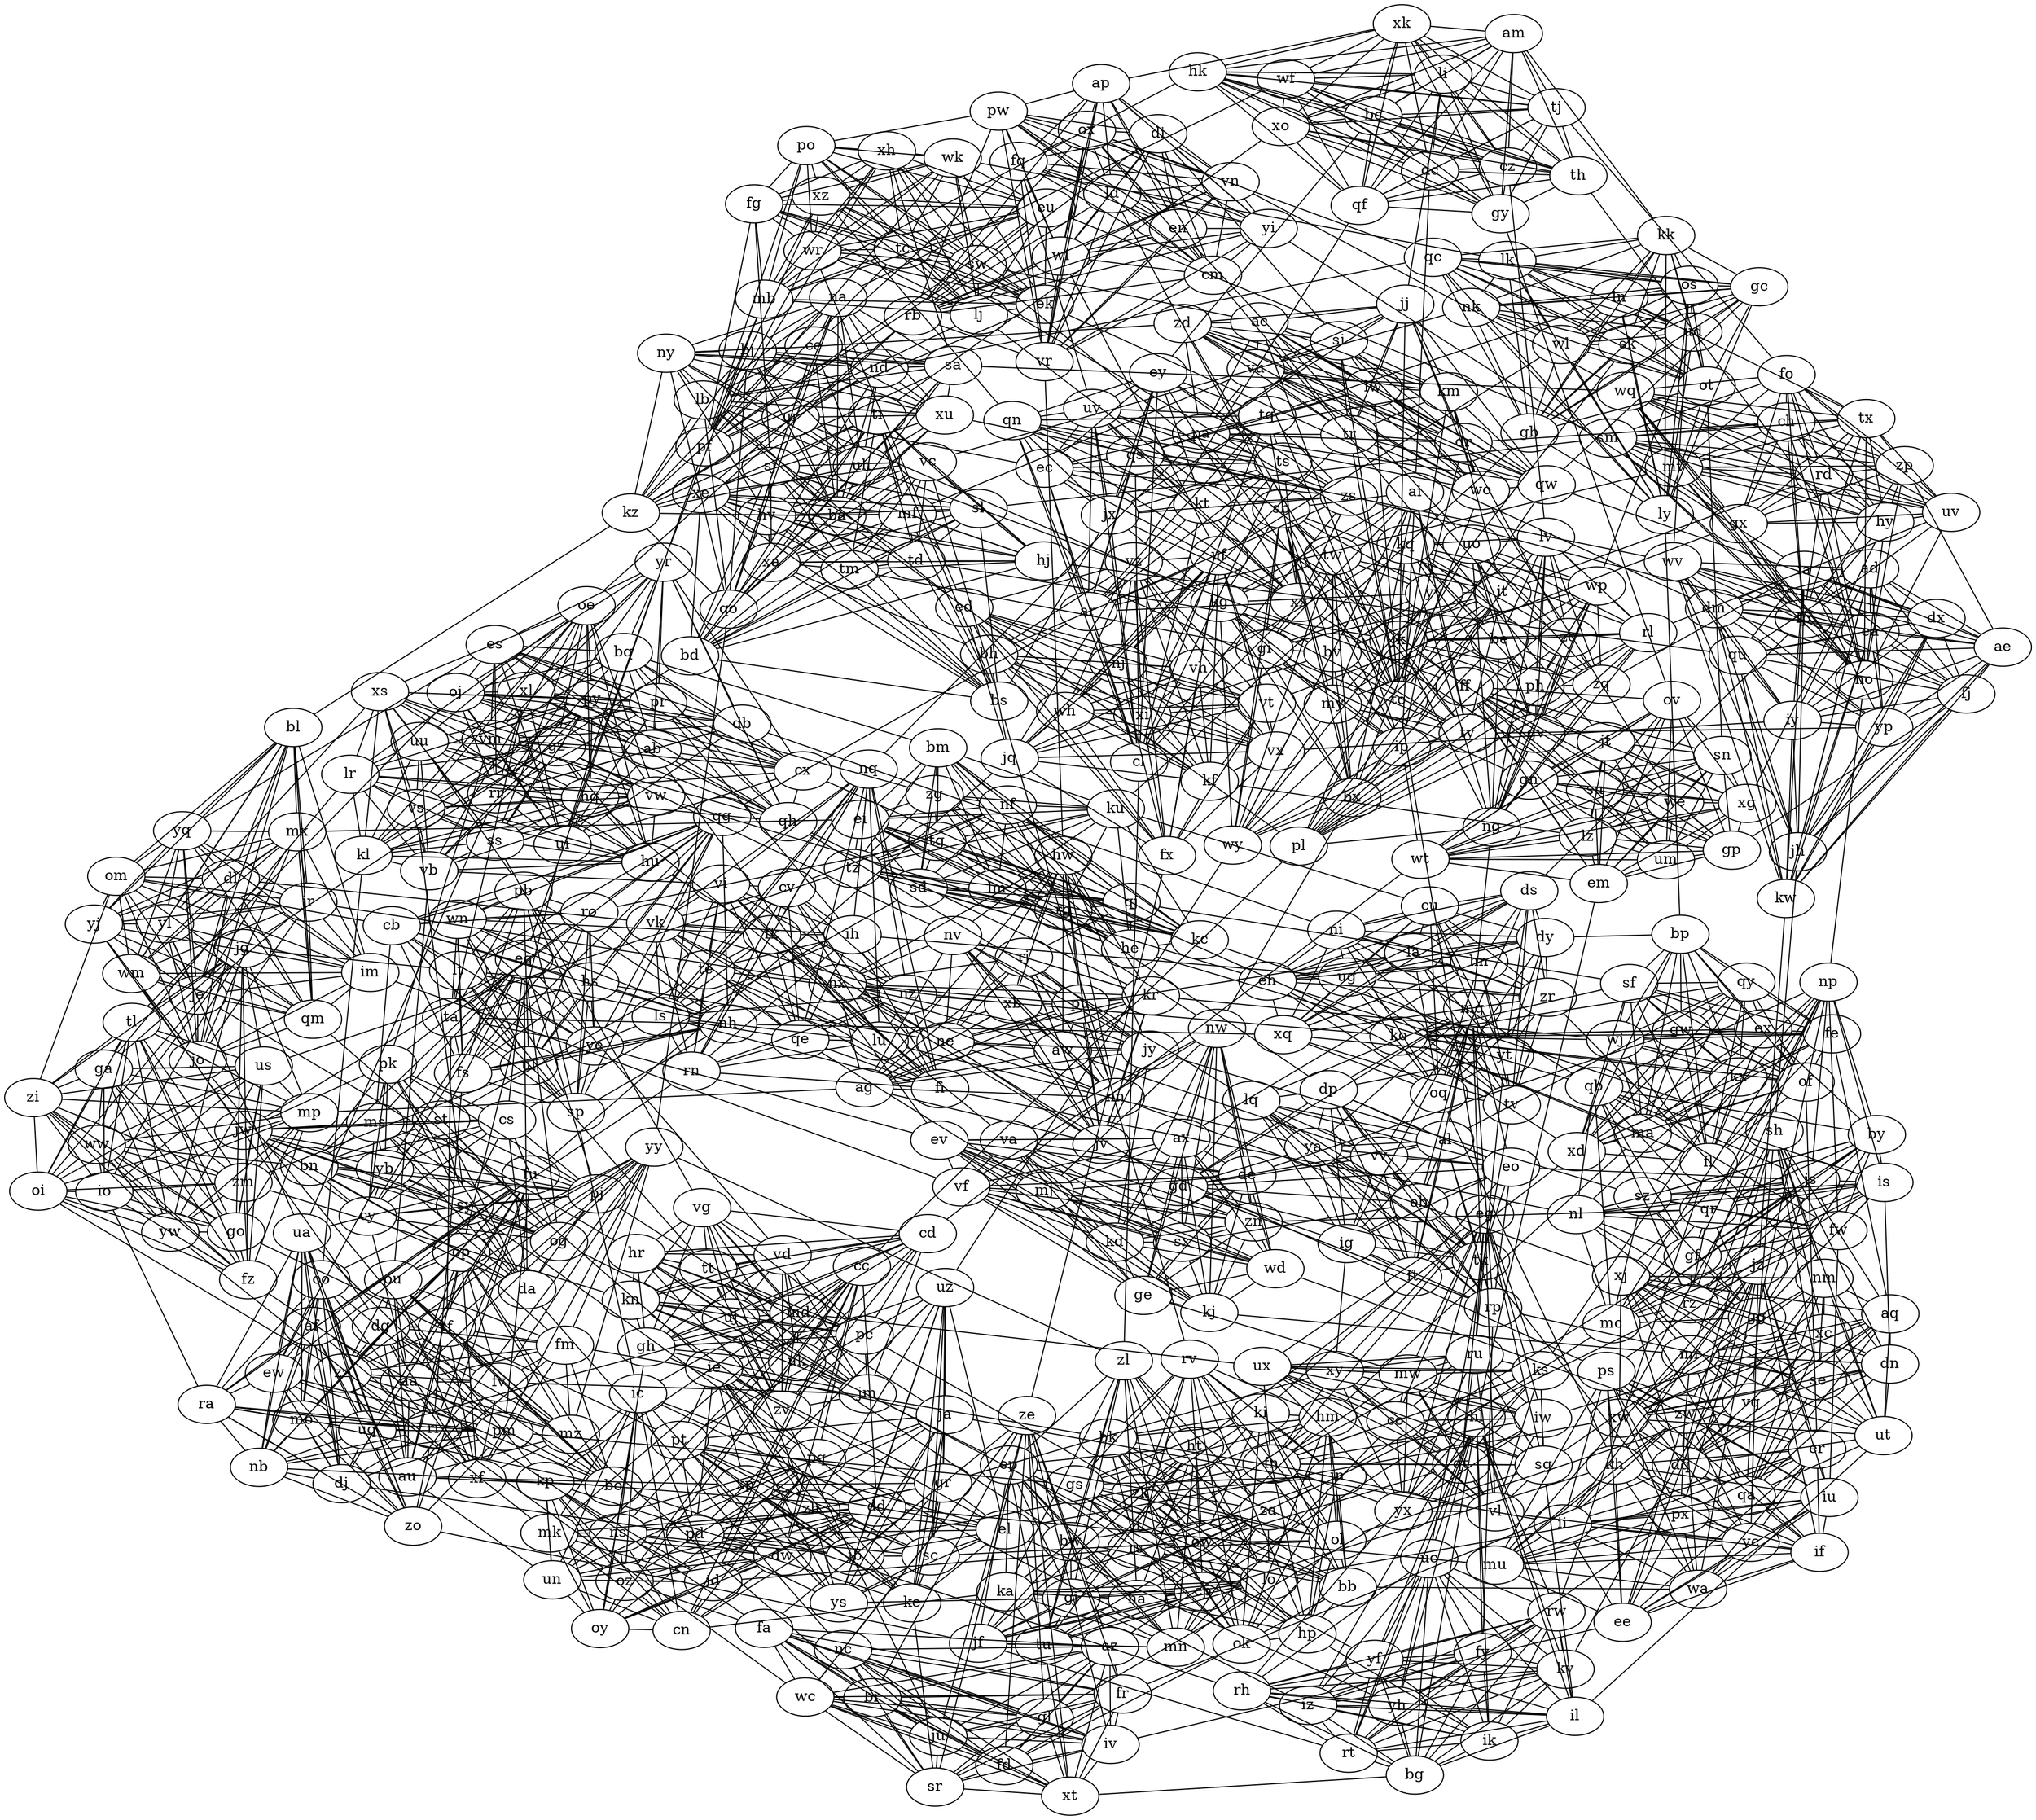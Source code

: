 strict graph g1 {
  layout="fdp";
  overlay="scale";
  aa -- mz;
  aa -- fv;
  aa -- fm;
  aa -- au;
  aa -- dg;
  aa -- xf;
  aa -- op;
  aa -- tf;
  aa -- yy;
  aa -- bo;
  aa -- ou;
  aa -- cy;
  aa -- zz;
  ab -- vm;
  ab -- es;
  ab -- db;
  ab -- xl;
  ab -- cx;
  ab -- ev;
  ab -- ui;
  ab -- qh;
  ab -- bq;
  ab -- oj;
  ab -- rr;
  ab -- pr;
  ab -- yr;
  ac -- km;
  ac -- dr;
  ac -- qw;
  ac -- si;
  ac -- tr;
  ac -- sw;
  ac -- to;
  ac -- wo;
  ac -- jj;
  ac -- lw;
  ac -- vu;
  ac -- zd;
  ac -- pa;
  ad -- dx;
  ad -- ae;
  ad -- jh;
  ad -- wv;
  ad -- dm;
  ad -- fj;
  ad -- iy;
  ad -- yp;
  ad -- qu;
  ad -- ea;
  ad -- kw;
  ad -- th;
  ad -- ia;
  ae -- ea;
  ae -- iy;
  ae -- dx;
  ae -- zp;
  ae -- kw;
  ae -- ad;
  ae -- jh;
  ae -- yp;
  ae -- fj;
  ae -- wv;
  ae -- ia;
  ae -- dm;
  ae -- qu;
  af -- nb;
  af -- ra;
  af -- uq;
  af -- zo;
  af -- fu;
  af -- oo;
  af -- ua;
  af -- pm;
  af -- rn;
  af -- dj;
  af -- ew;
  af -- mo;
  af -- ri;
  ag -- nx;
  ag -- nn;
  ag -- jy;
  ag -- hw;
  ag -- aw;
  ag -- mp;
  ag -- pu;
  ag -- kr;
  ag -- ne;
  ag -- xb;
  ag -- jv;
  ag -- rj;
  ag -- nv;
  ai -- tw;
  ai -- it;
  ai -- my;
  ai -- kg;
  ai -- dc;
  ai -- wy;
  ai -- ty;
  ai -- bv;
  ai -- ip;
  ai -- yv;
  ai -- gi;
  ai -- sb;
  ai -- bx;
  al -- dp;
  al -- mq;
  al -- tk;
  al -- ig;
  al -- eb;
  al -- vv;
  al -- ft;
  al -- ya;
  al -- gd;
  al -- eo;
  al -- rp;
  al -- qy;
  al -- lq;
  am -- hk;
  am -- kk;
  am -- xo;
  am -- li;
  am -- bc;
  am -- wf;
  am -- dc;
  am -- cz;
  am -- xk;
  am -- gy;
  am -- tj;
  am -- qf;
  am -- th;
  ap -- vn;
  ap -- vr;
  ap -- fq;
  ap -- rb;
  ap -- ld;
  ap -- di;
  ap -- cm;
  ap -- ox;
  ap -- xk;
  ap -- wi;
  ap -- yi;
  ap -- pw;
  ap -- en;
  aq -- qa;
  aq -- sh;
  aq -- nm;
  aq -- dn;
  aq -- xc;
  aq -- dq;
  aq -- fe;
  aq -- xw;
  aq -- se;
  aq -- vq;
  aq -- xj;
  aq -- mr;
  aq -- ut;
  ar -- uy;
  ar -- qn;
  ar -- ey;
  ar -- ts;
  ar -- tq;
  ar -- xx;
  ar -- ec;
  ar -- mv;
  ar -- cl;
  ar -- qg;
  ar -- qs;
  ar -- zs;
  ar -- kt;
  au -- tf;
  au -- aa;
  au -- xf;
  au -- fm;
  au -- bo;
  au -- dg;
  au -- un;
  au -- ou;
  au -- mz;
  au -- op;
  au -- yy;
  au -- fv;
  au -- zz;
  aw -- vv;
  aw -- nn;
  aw -- nv;
  aw -- kr;
  aw -- ag;
  aw -- rj;
  aw -- ne;
  aw -- jv;
  aw -- jy;
  aw -- hw;
  aw -- pu;
  aw -- xb;
  aw -- nx;
  ax -- sx;
  ax -- vf;
  ax -- mj;
  ax -- va;
  ax -- wd;
  ax -- kj;
  ax -- de;
  ax -- hn;
  ax -- kd;
  ax -- ge;
  ax -- ev;
  ax -- nw;
  ax -- zn;
  az -- sr;
  az -- mc;
  az -- iv;
  az -- nc;
  az -- ju;
  az -- br;
  az -- ze;
  az -- gl;
  az -- fa;
  az -- fr;
  az -- fd;
  az -- wc;
  az -- xt;
  ba -- xu;
  ba -- nd;
  ba -- kz;
  ba -- na;
  ba -- ny;
  ba -- sa;
  ba -- pl;
  ba -- ce;
  ba -- uh;
  ba -- bj;
  ba -- lb;
  ba -- ur;
  ba -- qo;
  bb -- rv;
  bb -- ok;
  bb -- ki;
  bb -- rs;
  bb -- hm;
  bb -- wa;
  bb -- hp;
  bb -- ol;
  bb -- gs;
  bb -- ow;
  bb -- zk;
  bb -- in;
  bb -- bk;
  bc -- qf;
  bc -- cz;
  bc -- tj;
  bc -- ey;
  bc -- hk;
  bc -- wf;
  bc -- dc;
  bc -- gy;
  bc -- am;
  bc -- xo;
  bc -- th;
  bc -- li;
  bc -- xk;
  bd -- bs;
  bd -- hv;
  bd -- td;
  bd -- hj;
  bd -- xe;
  bd -- xa;
  bd -- vc;
  bd -- sl;
  bd -- jg;
  bd -- sj;
  bd -- mf;
  bd -- tm;
  bd -- ti;
  be -- ng;
  be -- my;
  be -- ph;
  be -- kq;
  be -- rl;
  be -- zq;
  be -- wp;
  be -- pl;
  be -- jk;
  be -- zc;
  be -- uo;
  be -- lv;
  be -- gv;
  bg -- xt;
  bg -- rt;
  bg -- uc;
  bg -- rw;
  bg -- kv;
  bg -- yh;
  bg -- il;
  bg -- yf;
  bg -- iz;
  bg -- ik;
  bg -- rh;
  bg -- fy;
  bg -- hl;
  bh -- uf;
  bh -- wh;
  bh -- xi;
  bh -- fx;
  bh -- vx;
  bh -- vz;
  bh -- vt;
  bh -- ed;
  bh -- kf;
  bh -- xa;
  bh -- jq;
  bh -- nj;
  bh -- vh;
  bj -- ur;
  bj -- na;
  bj -- sa;
  bj -- kz;
  bj -- lb;
  bj -- ny;
  bj -- nd;
  bj -- ba;
  bj -- qo;
  bj -- zd;
  bj -- ce;
  bj -- uh;
  bj -- xu;
  bk -- gs;
  bk -- ol;
  bk -- rv;
  bk -- ow;
  bk -- hp;
  bk -- ok;
  bk -- ki;
  bk -- hm;
  bk -- zk;
  bk -- in;
  bk -- rs;
  bk -- bb;
  bk -- fm;
  bl -- dl;
  bl -- yj;
  bl -- jo;
  bl -- om;
  bl -- im;
  bl -- qm;
  bl -- yq;
  bl -- jr;
  bl -- kz;
  bl -- mx;
  bl -- wm;
  bl -- je;
  bl -- yl;
  bm -- tz;
  bm -- bq;
  bm -- qj;
  bm -- rg;
  bm -- sd;
  bm -- he;
  bm -- nf;
  bm -- ku;
  bm -- ei;
  bm -- lm;
  bm -- zg;
  bm -- tg;
  bm -- kc;
  bn -- pk;
  bn -- st;
  bn -- da;
  bn -- og;
  bn -- cy;
  bn -- ww;
  bn -- yb;
  bn -- eq;
  bn -- sy;
  bn -- pj;
  bn -- ms;
  bn -- cs;
  bn -- jw;
  bo -- rh;
  bo -- au;
  bo -- xf;
  bo -- fm;
  bo -- mo;
  bo -- mz;
  bo -- aa;
  bo -- ou;
  bo -- zz;
  bo -- tf;
  bo -- op;
  bo -- fv;
  bo -- dg;
  bp -- wj;
  bp -- ly;
  bp -- ex;
  bp -- fe;
  bp -- xd;
  bp -- kx;
  bp -- of;
  bp -- gw;
  bp -- ma;
  bp -- dy;
  bp -- sf;
  bp -- qy;
  bp -- fl;
  bq -- rr;
  bq -- bm;
  bq -- db;
  bq -- oj;
  bq -- es;
  bq -- yr;
  bq -- xl;
  bq -- ab;
  bq -- pr;
  bq -- ui;
  bq -- cx;
  bq -- qh;
  bq -- vm;
  br -- nc;
  br -- wc;
  br -- xt;
  br -- fd;
  br -- ze;
  br -- az;
  br -- sr;
  br -- gl;
  br -- iv;
  br -- mz;
  br -- fa;
  br -- ju;
  br -- fr;
  bs -- bd;
  bs -- ti;
  bs -- hv;
  bs -- tm;
  bs -- xe;
  bs -- vc;
  bs -- mf;
  bs -- sl;
  bs -- jx;
  bs -- sj;
  bs -- td;
  bs -- xa;
  bs -- rv;
  bv -- sb;
  bv -- bx;
  bv -- my;
  bv -- tw;
  bv -- yv;
  bv -- ip;
  bv -- it;
  bv -- ai;
  bv -- xi;
  bv -- kg;
  bv -- wy;
  bv -- gi;
  bv -- ty;
  bw -- ka;
  bw -- mn;
  bw -- lo;
  bw -- ha;
  bw -- gj;
  bw -- tu;
  bw -- zl;
  bw -- jf;
  bw -- cp;
  bw -- ht;
  bw -- uk;
  bw -- ep;
  bw -- za;
  bx -- kg;
  bx -- wy;
  bx -- bv;
  bx -- ty;
  bx -- it;
  bx -- my;
  bx -- tw;
  bx -- nw;
  bx -- sb;
  bx -- yv;
  bx -- gi;
  bx -- ip;
  bx -- ai;
  by -- qb;
  by -- is;
  by -- sz;
  by -- mc;
  by -- np;
  by -- rz;
  by -- gf;
  by -- nl;
  by -- js;
  by -- qr;
  by -- gg;
  by -- ex;
  by -- fw;
  cb -- fs;
  cb -- ul;
  cb -- pb;
  cb -- lt;
  cb -- ro;
  cb -- ye;
  cb -- sp;
  cb -- ms;
  cb -- wn;
  cb -- nh;
  cb -- om;
  cb -- qg;
  cb -- hs;
  cc -- id;
  cc -- kp;
  cc -- pl;
  cc -- un;
  cc -- oy;
  cc -- dw;
  cc -- ic;
  cc -- ns;
  cc -- dd;
  cc -- mk;
  cc -- pq;
  cc -- cn;
  cc -- oz;
  cd -- jm;
  cd -- kn;
  cd -- uk;
  cd -- md;
  cd -- hr;
  cd -- zv;
  cd -- pc;
  cd -- wt;
  cd -- vg;
  cd -- vd;
  cd -- tt;
  cd -- gh;
  cd -- uj;
  ce -- ny;
  ce -- uh;
  ce -- fq;
  ce -- qo;
  ce -- ur;
  ce -- nd;
  ce -- xu;
  ce -- ba;
  ce -- sa;
  ce -- lb;
  ce -- na;
  ce -- bj;
  ce -- kz;
  ch -- wq;
  ch -- ho;
  ch -- zp;
  ch -- uv;
  ch -- dr;
  ch -- fp;
  ch -- tx;
  ch -- hy;
  ch -- rd;
  ch -- gx;
  ch -- fo;
  ch -- mv;
  ch -- sm;
  cl -- uy;
  cl -- ey;
  cl -- kt;
  cl -- xx;
  cl -- zl;
  cl -- ec;
  cl -- ar;
  cl -- jx;
  cl -- tq;
  cl -- ts;
  cl -- qn;
  cl -- zs;
  cl -- qs;
  cm -- ox;
  cm -- jt;
  cm -- vn;
  cm -- rb;
  cm -- ap;
  cm -- en;
  cm -- yi;
  cm -- ld;
  cm -- pw;
  cm -- vr;
  cm -- wi;
  cm -- di;
  cm -- fq;
  cn -- dw;
  cn -- id;
  cn -- kp;
  cn -- oz;
  cn -- pq;
  cn -- oy;
  cn -- dd;
  cn -- ic;
  cn -- mk;
  cn -- ka;
  cn -- cc;
  cn -- ns;
  cn -- un;
  co -- eg;
  co -- ux;
  co -- qt;
  co -- mw;
  co -- ru;
  co -- iw;
  co -- yx;
  co -- vl;
  co -- sg;
  co -- mn;
  co -- ks;
  co -- fn;
  co -- xy;
  cp -- jf;
  cp -- ht;
  cp -- lo;
  cp -- ha;
  cp -- za;
  cp -- mn;
  cp -- tu;
  cp -- zl;
  cp -- bw;
  cp -- gj;
  cp -- ka;
  cp -- kh;
  cp -- ep;
  cs -- sd;
  cs -- sy;
  cs -- og;
  cs -- pj;
  cs -- da;
  cs -- ms;
  cs -- st;
  cs -- jw;
  cs -- cy;
  cs -- yb;
  cs -- pk;
  cs -- bn;
  cs -- eq;
  cu -- hn;
  cu -- tv;
  cu -- ug;
  cu -- dy;
  cu -- eh;
  cu -- yt;
  cu -- ku;
  cu -- ni;
  cu -- xq;
  cu -- zr;
  cu -- ds;
  cu -- oq;
  cu -- la;
  cv -- lu;
  cv -- nz;
  cv -- nf;
  cv -- nq;
  cv -- vk;
  cv -- rn;
  cv -- te;
  cv -- fk;
  cv -- fi;
  cv -- vi;
  cv -- ls;
  cv -- qe;
  cv -- ih;
  cx -- qh;
  cx -- yr;
  cx -- ui;
  cx -- xl;
  cx -- pr;
  cx -- ko;
  cx -- ab;
  cx -- vm;
  cx -- db;
  cx -- oj;
  cx -- bq;
  cx -- rr;
  cx -- es;
  cy -- og;
  cy -- eq;
  cy -- pk;
  cy -- bn;
  cy -- da;
  cy -- jw;
  cy -- st;
  cy -- yb;
  cy -- pj;
  cy -- aa;
  cy -- cs;
  cy -- sy;
  cy -- ms;
  cz -- th;
  cz -- hk;
  cz -- qf;
  cz -- bc;
  cz -- xk;
  cz -- lv;
  cz -- tj;
  cz -- gy;
  cz -- xo;
  cz -- dc;
  cz -- am;
  cz -- wf;
  cz -- li;
  da -- st;
  da -- bn;
  da -- yb;
  da -- eq;
  da -- cy;
  da -- cs;
  da -- og;
  da -- ms;
  da -- pj;
  da -- pk;
  da -- sy;
  da -- jw;
  da -- nc;
  db -- xl;
  db -- rr;
  db -- ab;
  db -- bq;
  db -- qh;
  db -- vm;
  db -- yr;
  db -- es;
  db -- ni;
  db -- pr;
  db -- ui;
  db -- cx;
  db -- oj;
  dc -- qf;
  dc -- wf;
  dc -- xk;
  dc -- xo;
  dc -- th;
  dc -- bc;
  dc -- am;
  dc -- ai;
  dc -- cz;
  dc -- li;
  dc -- hk;
  dc -- tj;
  dc -- gy;
  dd -- oz;
  dd -- dw;
  dd -- mk;
  dd -- cn;
  dd -- oy;
  dd -- cc;
  dd -- mu;
  dd -- ic;
  dd -- ns;
  dd -- kp;
  dd -- id;
  dd -- pq;
  dd -- un;
  de -- wd;
  de -- mj;
  de -- ev;
  de -- vf;
  de -- zn;
  de -- gw;
  de -- va;
  de -- kd;
  de -- sx;
  de -- ax;
  de -- nw;
  de -- kj;
  de -- ge;
  dg -- tf;
  dg -- fv;
  dg -- aa;
  dg -- au;
  dg -- op;
  dg -- ou;
  dg -- zz;
  dg -- fm;
  dg -- mz;
  dg -- wm;
  dg -- yy;
  dg -- xf;
  dg -- bo;
  di -- ox;
  di -- pw;
  di -- ap;
  di -- en;
  di -- vr;
  di -- rb;
  di -- yi;
  di -- fq;
  di -- si;
  di -- wi;
  di -- vn;
  di -- ld;
  di -- cm;
  dj -- ra;
  dj -- pd;
  dj -- fu;
  dj -- oo;
  dj -- pm;
  dj -- ua;
  dj -- mo;
  dj -- uq;
  dj -- nb;
  dj -- zo;
  dj -- af;
  dj -- ew;
  dj -- ri;
  dl -- bl;
  dl -- om;
  dl -- vk;
  dl -- qm;
  dl -- yj;
  dl -- im;
  dl -- mx;
  dl -- jo;
  dl -- yl;
  dl -- wm;
  dl -- yq;
  dl -- jr;
  dl -- je;
  dm -- ek;
  dm -- fj;
  dm -- iy;
  dm -- ad;
  dm -- wv;
  dm -- qu;
  dm -- jh;
  dm -- kw;
  dm -- dx;
  dm -- ia;
  dm -- ae;
  dm -- ea;
  dm -- yp;
  dn -- dq;
  dn -- sh;
  dn -- xj;
  dn -- ut;
  dn -- aq;
  dn -- xw;
  dn -- qa;
  dn -- mr;
  dn -- vq;
  dn -- nm;
  dn -- se;
  dn -- xc;
  dn -- is;
  dp -- gd;
  dp -- eo;
  dp -- al;
  dp -- ft;
  dp -- lq;
  dp -- vv;
  dp -- eb;
  dp -- tk;
  dp -- ya;
  dp -- rg;
  dp -- mq;
  dp -- ig;
  dp -- yt;
  dq -- dn;
  dq -- xw;
  dq -- fr;
  dq -- aq;
  dq -- vq;
  dq -- qa;
  dq -- se;
  dq -- ut;
  dq -- xc;
  dq -- sh;
  dq -- xj;
  dq -- mr;
  dq -- nm;
  dr -- ac;
  dr -- zc;
  dr -- pa;
  dr -- wo;
  dr -- si;
  dr -- km;
  dr -- to;
  dr -- ch;
  dr -- vu;
  dr -- lw;
  dr -- tr;
  dr -- jj;
  dr -- zd;
  ds -- eh;
  ds -- zr;
  ds -- la;
  ds -- dy;
  ds -- ug;
  ds -- yt;
  ds -- oq;
  ds -- ni;
  ds -- cu;
  ds -- hn;
  ds -- xq;
  ds -- fp;
  ds -- tv;
  dw -- cn;
  dw -- id;
  dw -- oy;
  dw -- oz;
  dw -- pq;
  dw -- mk;
  dw -- dd;
  dw -- ic;
  dw -- cc;
  dw -- ns;
  dw -- un;
  dw -- kp;
  dw -- fn;
  dx -- ad;
  dx -- ea;
  dx -- ae;
  dx -- yp;
  dx -- qw;
  dx -- kw;
  dx -- iy;
  dx -- dm;
  dx -- qu;
  dx -- wv;
  dx -- ia;
  dx -- fj;
  dx -- jh;
  dy -- eh;
  dy -- hn;
  dy -- oq;
  dy -- ds;
  dy -- cu;
  dy -- ni;
  dy -- zr;
  dy -- yt;
  dy -- tv;
  dy -- xq;
  dy -- la;
  dy -- bp;
  dy -- ug;
  ea -- ae;
  ea -- yp;
  ea -- dx;
  ea -- jh;
  ea -- qu;
  ea -- kw;
  ea -- wv;
  ea -- ia;
  ea -- dm;
  ea -- ad;
  ea -- fj;
  ea -- zs;
  ea -- iy;
  eb -- rp;
  eb -- gd;
  eb -- eo;
  eb -- al;
  eb -- lq;
  eb -- mq;
  eb -- ya;
  eb -- sx;
  eb -- tk;
  eb -- dp;
  eb -- vv;
  eb -- ft;
  eb -- ig;
  ec -- ts;
  ec -- ur;
  ec -- ar;
  ec -- tq;
  ec -- cl;
  ec -- qs;
  ec -- xx;
  ec -- kt;
  ec -- zs;
  ec -- jx;
  ec -- qn;
  ec -- uy;
  ec -- ey;
  ed -- vh;
  ed -- fx;
  ed -- lb;
  ed -- wr;
  ed -- kf;
  ed -- wh;
  ed -- bh;
  ed -- nj;
  ed -- jq;
  ed -- vz;
  ed -- xi;
  ed -- vx;
  ed -- vt;
  ee -- iv;
  ee -- px;
  ee -- if;
  ee -- zw;
  ee -- iu;
  ee -- er;
  ee -- yc;
  ee -- ii;
  ee -- mu;
  ee -- wa;
  ee -- kh;
  ee -- jz;
  ee -- ps;
  eg -- co;
  eg -- vl;
  eg -- yx;
  eg -- to;
  eg -- qt;
  eg -- mw;
  eg -- sg;
  eg -- iw;
  eg -- fn;
  eg -- xy;
  eg -- ru;
  eg -- ux;
  eg -- ks;
  eh -- dy;
  eh -- zr;
  eh -- ds;
  eh -- vw;
  eh -- la;
  eh -- cu;
  eh -- yt;
  eh -- tv;
  eh -- hn;
  eh -- oq;
  eh -- ni;
  eh -- ug;
  eh -- xq;
  ei -- kc;
  ei -- mx;
  ei -- zg;
  ei -- sd;
  ei -- ku;
  ei -- rg;
  ei -- he;
  ei -- lm;
  ei -- bm;
  ei -- tg;
  ei -- qj;
  ei -- tz;
  ei -- nf;
  ek -- dm;
  ek -- xz;
  ek -- eu;
  ek -- fg;
  ek -- lj;
  ek -- pf;
  ek -- wk;
  ek -- po;
  ek -- sw;
  ek -- xh;
  ek -- wr;
  ek -- tc;
  ek -- mb;
  el -- pd;
  el -- pt;
  el -- sc;
  el -- ie;
  el -- ys;
  el -- uz;
  el -- xp;
  el -- zh;
  el -- yh;
  el -- jb;
  el -- gr;
  el -- ke;
  el -- xw;
  em -- sn;
  em -- we;
  em -- xg;
  em -- wt;
  em -- ff;
  em -- ov;
  em -- lz;
  em -- hl;
  em -- jt;
  em -- gn;
  em -- gp;
  em -- su;
  em -- um;
  en -- fq;
  en -- di;
  en -- cm;
  en -- vr;
  en -- pw;
  en -- wi;
  en -- rb;
  en -- ox;
  en -- uo;
  en -- vn;
  en -- ap;
  en -- yi;
  en -- ld;
  eo -- tk;
  eo -- dp;
  eo -- eb;
  eo -- js;
  eo -- mq;
  eo -- vv;
  eo -- rp;
  eo -- ig;
  eo -- lq;
  eo -- al;
  eo -- ya;
  eo -- gd;
  eo -- ft;
  ep -- lo;
  ep -- tu;
  ep -- gj;
  ep -- ha;
  ep -- mn;
  ep -- za;
  ep -- og;
  ep -- ht;
  ep -- zl;
  ep -- ka;
  ep -- bw;
  ep -- jf;
  ep -- cp;
  eq -- pj;
  eq -- ms;
  eq -- st;
  eq -- pk;
  eq -- cy;
  eq -- da;
  eq -- pf;
  eq -- jw;
  eq -- bn;
  eq -- vd;
  eq -- yb;
  eq -- og;
  eq -- cs;
  er -- jz;
  er -- wa;
  er -- mu;
  er -- ii;
  er -- ee;
  er -- yc;
  er -- kh;
  er -- if;
  er -- of;
  er -- zw;
  er -- px;
  er -- iu;
  er -- ps;
  es -- ui;
  es -- ab;
  es -- oj;
  es -- bq;
  es -- qh;
  es -- db;
  es -- yr;
  es -- vm;
  es -- pr;
  es -- xl;
  es -- rr;
  es -- cx;
  es -- yq;
  eu -- po;
  eu -- ek;
  eu -- lj;
  eu -- sm;
  eu -- xh;
  eu -- wk;
  eu -- mb;
  eu -- tc;
  eu -- sw;
  eu -- pf;
  eu -- wr;
  eu -- fg;
  eu -- xz;
  ev -- va;
  ev -- de;
  ev -- sx;
  ev -- wd;
  ev -- ye;
  ev -- vf;
  ev -- kj;
  ev -- kd;
  ev -- ab;
  ev -- ax;
  ev -- mj;
  ev -- ge;
  ev -- zn;
  ew -- pm;
  ew -- ra;
  ew -- nb;
  ew -- uq;
  ew -- fu;
  ew -- ri;
  ew -- dj;
  ew -- zo;
  ew -- af;
  ew -- yb;
  ew -- ua;
  ew -- oo;
  ew -- mo;
  ex -- bp;
  ex -- fe;
  ex -- wj;
  ex -- gw;
  ex -- of;
  ex -- ma;
  ex -- sf;
  ex -- xd;
  ex -- fl;
  ex -- ko;
  ex -- by;
  ex -- qy;
  ex -- kx;
  ey -- uy;
  ey -- tq;
  ey -- ts;
  ey -- ar;
  ey -- bc;
  ey -- cl;
  ey -- kt;
  ey -- qn;
  ey -- jx;
  ey -- qs;
  ey -- xx;
  ey -- ec;
  ey -- zs;
  fa -- wc;
  fa -- iv;
  fa -- nc;
  fa -- sr;
  fa -- fz;
  fa -- oz;
  fa -- gl;
  fa -- az;
  fa -- ze;
  fa -- fr;
  fa -- br;
  fa -- fd;
  fa -- ju;
  fd -- gl;
  fd -- ze;
  fd -- ju;
  fd -- br;
  fd -- fr;
  fd -- ok;
  fd -- nc;
  fd -- wc;
  fd -- az;
  fd -- sr;
  fd -- fa;
  fd -- iv;
  fd -- xt;
  fe -- ex;
  fe -- bp;
  fe -- qy;
  fe -- gw;
  fe -- aq;
  fe -- wj;
  fe -- of;
  fe -- kx;
  fe -- fl;
  fe -- sf;
  fe -- xd;
  fe -- ko;
  fe -- ma;
  ff -- gn;
  ff -- uh;
  ff -- em;
  ff -- ov;
  ff -- gp;
  ff -- jt;
  ff -- sn;
  ff -- lz;
  ff -- lj;
  ff -- xg;
  ff -- we;
  ff -- su;
  ff -- um;
  fg -- wr;
  fg -- ek;
  fg -- xz;
  fg -- mb;
  fg -- sj;
  fg -- po;
  fg -- lj;
  fg -- pf;
  fg -- xh;
  fg -- tc;
  fg -- sw;
  fg -- wk;
  fg -- eu;
  fi -- fk;
  fi -- nq;
  fi -- nz;
  fi -- lu;
  fi -- nl;
  fi -- ih;
  fi -- ls;
  fi -- rn;
  fi -- vi;
  fi -- vk;
  fi -- cv;
  fi -- te;
  fi -- qe;
  fj -- wv;
  fj -- gp;
  fj -- dm;
  fj -- ad;
  fj -- ae;
  fj -- jh;
  fj -- iy;
  fj -- ia;
  fj -- qu;
  fj -- kw;
  fj -- ea;
  fj -- yp;
  fj -- dx;
  fk -- rn;
  fk -- fi;
  fk -- te;
  fk -- qe;
  fk -- ls;
  fk -- cv;
  fk -- vk;
  fk -- vi;
  fk -- lu;
  fk -- nq;
  fk -- wn;
  fk -- nz;
  fk -- ih;
  fl -- kx;
  fl -- qy;
  fl -- sf;
  fl -- gw;
  fl -- ko;
  fl -- wj;
  fl -- xd;
  fl -- fe;
  fl -- ma;
  fl -- rw;
  fl -- ex;
  fl -- of;
  fl -- bp;
  fm -- aa;
  fm -- xf;
  fm -- au;
  fm -- bo;
  fm -- op;
  fm -- dg;
  fm -- mz;
  fm -- ou;
  fm -- yy;
  fm -- tf;
  fm -- zz;
  fm -- fv;
  fm -- bk;
  fn -- mw;
  fn -- yx;
  fn -- sg;
  fn -- ru;
  fn -- vl;
  fn -- qt;
  fn -- ks;
  fn -- iw;
  fn -- eg;
  fn -- ux;
  fn -- xy;
  fn -- co;
  fn -- dw;
  fo -- fp;
  fo -- mv;
  fo -- sm;
  fo -- zp;
  fo -- gx;
  fo -- rd;
  fo -- tx;
  fo -- ho;
  fo -- wq;
  fo -- uv;
  fo -- tj;
  fo -- ch;
  fo -- hy;
  fp -- uv;
  fp -- ho;
  fp -- mv;
  fp -- sm;
  fp -- zp;
  fp -- gx;
  fp -- ch;
  fp -- fo;
  fp -- tx;
  fp -- hy;
  fp -- wq;
  fp -- ds;
  fp -- rd;
  fq -- ap;
  fq -- ld;
  fq -- en;
  fq -- uy;
  fq -- ox;
  fq -- ce;
  fq -- di;
  fq -- yi;
  fq -- vn;
  fq -- vr;
  fq -- pw;
  fq -- cm;
  fq -- wi;
  fr -- ze;
  fr -- nc;
  fr -- dq;
  fr -- gl;
  fr -- xt;
  fr -- iv;
  fr -- fd;
  fr -- fa;
  fr -- az;
  fr -- wc;
  fr -- sr;
  fr -- ju;
  fr -- br;
  fs -- ul;
  fs -- nh;
  fs -- wn;
  fs -- cb;
  fs -- ta;
  fs -- ro;
  fs -- hs;
  fs -- lt;
  fs -- pb;
  fs -- ri;
  fs -- sp;
  fs -- ye;
  fs -- qg;
  ft -- mq;
  ft -- dp;
  ft -- rp;
  ft -- ya;
  ft -- ki;
  ft -- lq;
  ft -- tk;
  ft -- al;
  ft -- gd;
  ft -- ig;
  ft -- eb;
  ft -- vv;
  ft -- eo;
  fu -- ri;
  fu -- ra;
  fu -- dj;
  fu -- af;
  fu -- ew;
  fu -- jq;
  fu -- mo;
  fu -- ua;
  fu -- pm;
  fu -- uq;
  fu -- nb;
  fu -- oo;
  fu -- zo;
  fv -- aa;
  fv -- dg;
  fv -- jm;
  fv -- tf;
  fv -- op;
  fv -- yy;
  fv -- ou;
  fv -- fm;
  fv -- mz;
  fv -- au;
  fv -- bo;
  fv -- xf;
  fv -- zz;
  fw -- np;
  fw -- sz;
  fw -- mc;
  fw -- qb;
  fw -- js;
  fw -- nl;
  fw -- iu;
  fw -- gf;
  fw -- rz;
  fw -- is;
  fw -- gg;
  fw -- qr;
  fw -- by;
  fx -- nj;
  fx -- ed;
  fx -- vh;
  fx -- bh;
  fx -- uf;
  fx -- vx;
  fx -- vz;
  fx -- wh;
  fx -- kf;
  fx -- vt;
  fx -- ze;
  fx -- jq;
  fx -- xi;
  fy -- rp;
  fy -- iz;
  fy -- hl;
  fy -- kv;
  fy -- rh;
  fy -- yf;
  fy -- rw;
  fy -- px;
  fy -- uc;
  fy -- yh;
  fy -- ik;
  fy -- bg;
  fy -- rt;
  fz -- zm;
  fz -- tl;
  fz -- us;
  fz -- io;
  fz -- go;
  fz -- oi;
  fz -- fa;
  fz -- zi;
  fz -- mp;
  fz -- ga;
  fz -- jg;
  fz -- yw;
  fz -- ww;
  ga -- go;
  ga -- io;
  ga -- us;
  ga -- tl;
  ga -- ww;
  ga -- lr;
  ga -- fz;
  ga -- yw;
  ga -- zm;
  ga -- jg;
  ga -- zi;
  ga -- oi;
  ga -- mp;
  gb -- lk;
  gb -- kk;
  gb -- ot;
  gb -- ku;
  gb -- qc;
  gb -- ud;
  gb -- nk;
  gb -- ln;
  gb -- os;
  gb -- ly;
  gb -- wl;
  gb -- gc;
  gb -- sk;
  gc -- sk;
  gc -- ln;
  gc -- nk;
  gc -- lk;
  gc -- ot;
  gc -- wl;
  gc -- ly;
  gc -- ud;
  gc -- qw;
  gc -- os;
  gc -- kk;
  gc -- qc;
  gc -- gb;
  gd -- dp;
  gd -- ya;
  gd -- tk;
  gd -- eb;
  gd -- vv;
  gd -- hu;
  gd -- ig;
  gd -- ft;
  gd -- mq;
  gd -- al;
  gd -- rp;
  gd -- eo;
  gd -- lq;
  ge -- sx;
  ge -- mw;
  ge -- mj;
  ge -- kd;
  ge -- va;
  ge -- zn;
  ge -- nw;
  ge -- vf;
  ge -- wd;
  ge -- ax;
  ge -- ev;
  ge -- kj;
  ge -- de;
  gf -- sz;
  gf -- qr;
  gf -- nl;
  gf -- js;
  gf -- in;
  gf -- rz;
  gf -- np;
  gf -- by;
  gf -- is;
  gf -- mc;
  gf -- fw;
  gf -- qb;
  gf -- gg;
  gg -- mc;
  gg -- sg;
  gg -- qr;
  gg -- rz;
  gg -- sz;
  gg -- np;
  gg -- kv;
  gg -- gf;
  gg -- js;
  gg -- by;
  gg -- fw;
  gg -- is;
  gg -- nl;
  gh -- vg;
  gh -- vd;
  gh -- hr;
  gh -- md;
  gh -- zv;
  gh -- jm;
  gh -- kn;
  gh -- pc;
  gh -- tt;
  gh -- uj;
  gh -- uk;
  gh -- cd;
  gh -- oy;
  gi -- tm;
  gi -- kg;
  gi -- it;
  gi -- tw;
  gi -- ip;
  gi -- sb;
  gi -- wy;
  gi -- yv;
  gi -- ty;
  gi -- ai;
  gi -- bv;
  gi -- bx;
  gi -- my;
  gj -- ha;
  gj -- zl;
  gj -- za;
  gj -- ep;
  gj -- tu;
  gj -- mn;
  gj -- ht;
  gj -- bw;
  gj -- cp;
  gj -- jf;
  gj -- ka;
  gj -- ys;
  gj -- lo;
  gl -- ju;
  gl -- fd;
  gl -- xt;
  gl -- fr;
  gl -- iv;
  gl -- sr;
  gl -- wc;
  gl -- az;
  gl -- nc;
  gl -- fa;
  gl -- br;
  gl -- yx;
  gl -- ze;
  gn -- hj;
  gn -- um;
  gn -- we;
  gn -- ov;
  gn -- ff;
  gn -- lz;
  gn -- sn;
  gn -- xg;
  gn -- jt;
  gn -- em;
  gn -- gp;
  gn -- su;
  gn -- wt;
  go -- ga;
  go -- mp;
  go -- oi;
  go -- jg;
  go -- fz;
  go -- us;
  go -- ww;
  go -- tl;
  go -- io;
  go -- pt;
  go -- yw;
  go -- zi;
  go -- zm;
  gp -- lz;
  gp -- wt;
  gp -- xg;
  gp -- fj;
  gp -- we;
  gp -- ff;
  gp -- sn;
  gp -- su;
  gp -- gn;
  gp -- jt;
  gp -- em;
  gp -- um;
  gp -- ov;
  gr -- zh;
  gr -- ie;
  gr -- pt;
  gr -- sc;
  gr -- pd;
  gr -- ja;
  gr -- uz;
  gr -- xp;
  gr -- ys;
  gr -- xy;
  gr -- el;
  gr -- jb;
  gr -- ke;
  gs -- pm;
  gs -- ol;
  gs -- bk;
  gs -- ki;
  gs -- rv;
  gs -- ow;
  gs -- zk;
  gs -- bb;
  gs -- rs;
  gs -- hm;
  gs -- in;
  gs -- hp;
  gs -- ok;
  gv -- uo;
  gv -- ng;
  gv -- kq;
  gv -- lv;
  gv -- ph;
  gv -- rl;
  gv -- wp;
  gv -- um;
  gv -- pl;
  gv -- zq;
  gv -- jk;
  gv -- zc;
  gv -- be;
  gw -- of;
  gw -- sf;
  gw -- fl;
  gw -- de;
  gw -- xd;
  gw -- fe;
  gw -- ex;
  gw -- wj;
  gw -- ma;
  gw -- bp;
  gw -- kx;
  gw -- qy;
  gw -- ko;
  gx -- sm;
  gx -- ho;
  gx -- fp;
  gx -- uv;
  gx -- mv;
  gx -- fo;
  gx -- tx;
  gx -- rd;
  gx -- zp;
  gx -- vt;
  gx -- wq;
  gx -- ch;
  gx -- hy;
  gy -- ov;
  gy -- qf;
  gy -- th;
  gy -- li;
  gy -- xo;
  gy -- xk;
  gy -- cz;
  gy -- hk;
  gy -- bc;
  gy -- tj;
  gy -- am;
  gy -- dc;
  gy -- wf;
  gz -- vw;
  gz -- hu;
  gz -- hq;
  gz -- kl;
  gz -- uu;
  gz -- vb;
  gz -- xs;
  gz -- vs;
  gz -- ss;
  gz -- lr;
  gz -- nv;
  gz -- oe;
  gz -- py;
  ha -- gj;
  ha -- cp;
  ha -- tu;
  ha -- lo;
  ha -- ht;
  ha -- ep;
  ha -- mn;
  ha -- hp;
  ha -- zl;
  ha -- bw;
  ha -- jf;
  ha -- za;
  ha -- ka;
  he -- rg;
  he -- sd;
  he -- qb;
  he -- qj;
  he -- nf;
  he -- lm;
  he -- tz;
  he -- bm;
  he -- zg;
  he -- ei;
  he -- tg;
  he -- ku;
  he -- kc;
  hj -- gn;
  hj -- td;
  hj -- xe;
  hj -- bd;
  hj -- sl;
  hj -- ti;
  hj -- mf;
  hj -- tm;
  hj -- sj;
  hj -- hv;
  hj -- vc;
  hj -- xa;
  hj -- qu;
  hk -- cz;
  hk -- xk;
  hk -- xo;
  hk -- am;
  hk -- th;
  hk -- mb;
  hk -- bc;
  hk -- gy;
  hk -- li;
  hk -- dc;
  hk -- wf;
  hk -- qf;
  hk -- tj;
  hl -- ik;
  hl -- fy;
  hl -- iz;
  hl -- em;
  hl -- kv;
  hl -- yh;
  hl -- rh;
  hl -- rw;
  hl -- uc;
  hl -- il;
  hl -- yf;
  hl -- rt;
  hl -- bg;
  hm -- zk;
  hm -- ow;
  hm -- ma;
  hm -- rv;
  hm -- ki;
  hm -- ok;
  hm -- bb;
  hm -- bk;
  hm -- rs;
  hm -- ol;
  hm -- in;
  hm -- gs;
  hm -- hp;
  hn -- dy;
  hn -- cu;
  hn -- xq;
  hn -- tv;
  hn -- ug;
  hn -- eh;
  hn -- ax;
  hn -- ni;
  hn -- la;
  hn -- oq;
  hn -- yt;
  hn -- ds;
  hn -- zr;
  ho -- fp;
  ho -- ch;
  ho -- gx;
  ho -- sm;
  ho -- zp;
  ho -- uv;
  ho -- wq;
  ho -- tx;
  ho -- hy;
  ho -- fo;
  ho -- mv;
  ho -- rd;
  ho -- np;
  hp -- rs;
  hp -- in;
  hp -- rv;
  hp -- bk;
  hp -- ha;
  hp -- ki;
  hp -- bb;
  hp -- ok;
  hp -- ik;
  hp -- zk;
  hp -- ol;
  hp -- hm;
  hp -- gs;
  hq -- xs;
  hq -- vw;
  hq -- gz;
  hq -- kl;
  hq -- uu;
  hq -- oe;
  hq -- lr;
  hq -- hu;
  hq -- ss;
  hq -- vs;
  hq -- py;
  hq -- va;
  hq -- ui;
  hr -- gh;
  hr -- vg;
  hr -- jm;
  hr -- cd;
  hr -- pc;
  hr -- md;
  hr -- kn;
  hr -- vd;
  hr -- tt;
  hr -- uk;
  hr -- uj;
  hr -- zv;
  hr -- je;
  hs -- ta;
  hs -- lt;
  hs -- ye;
  hs -- wn;
  hs -- nh;
  hs -- ro;
  hs -- fs;
  hs -- pb;
  hs -- ul;
  hs -- sp;
  hs -- ne;
  hs -- qg;
  hs -- cb;
  ht -- cp;
  ht -- za;
  ht -- xd;
  ht -- tu;
  ht -- ha;
  ht -- zl;
  ht -- jf;
  ht -- gj;
  ht -- lo;
  ht -- ep;
  ht -- mn;
  ht -- bw;
  ht -- ka;
  hu -- kl;
  hu -- gz;
  hu -- ss;
  hu -- gd;
  hu -- xs;
  hu -- oe;
  hu -- vb;
  hu -- vs;
  hu -- hq;
  hu -- lr;
  hu -- py;
  hu -- vw;
  hu -- uu;
  hv -- bs;
  hv -- bd;
  hv -- sl;
  hv -- vc;
  hv -- mf;
  hv -- ti;
  hv -- ny;
  hv -- td;
  hv -- tm;
  hv -- sj;
  hv -- xa;
  hv -- hj;
  hv -- xe;
  hw -- ag;
  hw -- kr;
  hw -- jy;
  hw -- nv;
  hw -- aw;
  hw -- pu;
  hw -- nx;
  hw -- jv;
  hw -- nn;
  hw -- ne;
  hw -- vr;
  hw -- xb;
  hw -- rj;
  hy -- tx;
  hy -- wq;
  hy -- fp;
  hy -- uv;
  hy -- ho;
  hy -- sm;
  hy -- zp;
  hy -- ch;
  hy -- xg;
  hy -- rd;
  hy -- fo;
  hy -- mv;
  hy -- gx;
  ia -- kw;
  ia -- yp;
  ia -- ae;
  ia -- dm;
  ia -- ea;
  ia -- fj;
  ia -- iy;
  ia -- dx;
  ia -- zq;
  ia -- qu;
  ia -- jh;
  ia -- yi;
  ia -- ad;
  ic -- pq;
  ic -- sp;
  ic -- kp;
  ic -- un;
  ic -- mk;
  ic -- dw;
  ic -- cn;
  ic -- ns;
  ic -- cc;
  ic -- id;
  ic -- dd;
  ic -- oz;
  ic -- oy;
  id -- dw;
  id -- cn;
  id -- cc;
  id -- ns;
  id -- pq;
  id -- oz;
  id -- mk;
  id -- rs;
  id -- un;
  id -- ic;
  id -- oy;
  id -- dd;
  id -- kp;
  ie -- jb;
  ie -- gr;
  ie -- el;
  ie -- ke;
  ie -- qm;
  ie -- zh;
  ie -- uz;
  ie -- ja;
  ie -- ys;
  ie -- pt;
  ie -- xp;
  ie -- sc;
  ie -- pd;
  if -- ee;
  if -- ps;
  if -- iu;
  if -- zw;
  if -- ii;
  if -- qa;
  if -- wa;
  if -- er;
  if -- mu;
  if -- kh;
  if -- yc;
  if -- jz;
  if -- px;
  ig -- al;
  ig -- mq;
  ig -- ya;
  ig -- gd;
  ig -- rp;
  ig -- ft;
  ig -- eb;
  ig -- eo;
  ig -- vv;
  ig -- dp;
  ig -- xy;
  ig -- lq;
  ig -- tk;
  ih -- ls;
  ih -- nq;
  ih -- qe;
  ih -- fi;
  ih -- ug;
  ih -- pr;
  ih -- vi;
  ih -- te;
  ih -- rn;
  ih -- vk;
  ih -- cv;
  ih -- nz;
  ih -- fk;
  ii -- iu;
  ii -- mu;
  ii -- kh;
  ii -- jz;
  ii -- wa;
  ii -- er;
  ii -- ps;
  ii -- if;
  ii -- px;
  ii -- zw;
  ii -- ee;
  ii -- ja;
  ii -- yc;
  ik -- iz;
  ik -- hl;
  ik -- rw;
  ik -- yh;
  ik -- uc;
  ik -- kv;
  ik -- yf;
  ik -- rh;
  ik -- il;
  ik -- hp;
  ik -- rt;
  ik -- fy;
  ik -- bg;
  il -- iz;
  il -- ut;
  il -- rt;
  il -- kv;
  il -- uc;
  il -- ik;
  il -- yf;
  il -- bg;
  il -- hl;
  il -- yh;
  il -- sg;
  il -- rw;
  il -- rh;
  im -- wm;
  im -- qm;
  im -- vf;
  im -- jr;
  im -- jo;
  im -- dl;
  im -- bl;
  im -- yq;
  im -- je;
  im -- om;
  im -- mx;
  im -- yl;
  im -- yj;
  in -- hp;
  in -- ol;
  in -- ok;
  in -- gf;
  in -- ow;
  in -- zk;
  in -- ki;
  in -- bk;
  in -- bb;
  in -- rv;
  in -- hm;
  in -- gs;
  in -- rs;
  io -- fz;
  io -- ga;
  io -- us;
  io -- ra;
  io -- tl;
  io -- go;
  io -- jg;
  io -- zm;
  io -- oi;
  io -- ww;
  io -- mp;
  io -- yw;
  io -- zi;
  ip -- wy;
  ip -- wt;
  ip -- sb;
  ip -- tw;
  ip -- bv;
  ip -- gi;
  ip -- ty;
  ip -- ai;
  ip -- kg;
  ip -- yv;
  ip -- it;
  ip -- my;
  ip -- bx;
  is -- nl;
  is -- by;
  is -- sz;
  is -- js;
  is -- mc;
  is -- gf;
  is -- fw;
  is -- np;
  is -- qb;
  is -- gg;
  is -- rz;
  is -- dn;
  is -- qr;
  it -- gi;
  it -- sb;
  it -- rd;
  it -- ty;
  it -- ai;
  it -- bx;
  it -- bv;
  it -- km;
  it -- tw;
  it -- wy;
  it -- ip;
  it -- yv;
  it -- my;
  iu -- kh;
  iu -- wa;
  iu -- ii;
  iu -- jz;
  iu -- if;
  iu -- ee;
  iu -- zw;
  iu -- yc;
  iu -- px;
  iu -- fw;
  iu -- er;
  iu -- mu;
  iu -- ps;
  iv -- ju;
  iv -- ee;
  iv -- xt;
  iv -- ze;
  iv -- az;
  iv -- nc;
  iv -- fa;
  iv -- gl;
  iv -- fr;
  iv -- sr;
  iv -- wc;
  iv -- br;
  iv -- fd;
  iw -- qt;
  iw -- ks;
  iw -- vl;
  iw -- xc;
  iw -- co;
  iw -- eg;
  iw -- ux;
  iw -- mw;
  iw -- yx;
  iw -- fn;
  iw -- xy;
  iw -- ru;
  iw -- sg;
  iy -- ae;
  iy -- yp;
  iy -- dm;
  iy -- ad;
  iy -- wv;
  iy -- kw;
  iy -- dx;
  iy -- fj;
  iy -- jh;
  iy -- ia;
  iy -- qu;
  iy -- ea;
  iy -- vx;
  iz -- il;
  iz -- ik;
  iz -- fy;
  iz -- kv;
  iz -- uc;
  iz -- rw;
  iz -- pq;
  iz -- hl;
  iz -- yh;
  iz -- yf;
  iz -- bg;
  iz -- rh;
  iz -- rt;
  ja -- jb;
  ja -- zh;
  ja -- pd;
  ja -- pj;
  ja -- gr;
  ja -- ie;
  ja -- ke;
  ja -- pt;
  ja -- xp;
  ja -- ys;
  ja -- ii;
  ja -- sc;
  ja -- uz;
  jb -- xp;
  jb -- ns;
  jb -- ja;
  jb -- ys;
  jb -- ie;
  jb -- pd;
  jb -- zh;
  jb -- el;
  jb -- pt;
  jb -- ke;
  jb -- gr;
  jb -- sc;
  jb -- uz;
  je -- qm;
  je -- yj;
  je -- jo;
  je -- jr;
  je -- yl;
  je -- om;
  je -- yq;
  je -- im;
  je -- bl;
  je -- wm;
  je -- dl;
  je -- hr;
  je -- mx;
  jf -- cp;
  jf -- zo;
  jf -- za;
  jf -- rt;
  jf -- ht;
  jf -- tu;
  jf -- ha;
  jf -- ka;
  jf -- bw;
  jf -- lo;
  jf -- gj;
  jf -- ep;
  jf -- mn;
  jg -- zi;
  jg -- tl;
  jg -- lt;
  jg -- go;
  jg -- oi;
  jg -- io;
  jg -- us;
  jg -- yw;
  jg -- bd;
  jg -- ga;
  jg -- ww;
  jg -- fz;
  jg -- mp;
  jh -- yp;
  jh -- sh;
  jh -- ea;
  jh -- ad;
  jh -- dm;
  jh -- ae;
  jh -- qu;
  jh -- fj;
  jh -- iy;
  jh -- kw;
  jh -- wv;
  jh -- ia;
  jh -- dx;
  jj -- zd;
  jj -- tr;
  jj -- qw;
  jj -- km;
  jj -- wo;
  jj -- pa;
  jj -- ac;
  jj -- lw;
  jj -- si;
  jj -- vu;
  jj -- to;
  jj -- li;
  jj -- dr;
  jk -- kq;
  jk -- td;
  jk -- ng;
  jk -- zc;
  jk -- lv;
  jk -- rl;
  jk -- wp;
  jk -- zq;
  jk -- ph;
  jk -- pl;
  jk -- be;
  jk -- uo;
  jk -- gv;
  jm -- cd;
  jm -- vd;
  jm -- hr;
  jm -- vg;
  jm -- gh;
  jm -- fv;
  jm -- yf;
  jm -- kn;
  jm -- uk;
  jm -- pc;
  jm -- uj;
  jm -- tt;
  jm -- zv;
  jo -- mx;
  jo -- wm;
  jo -- im;
  jo -- qm;
  jo -- om;
  jo -- bl;
  jo -- je;
  jo -- kp;
  jo -- dl;
  jo -- yj;
  jo -- yq;
  jo -- jr;
  jo -- yl;
  jq -- uf;
  jq -- kf;
  jq -- wh;
  jq -- ed;
  jq -- xi;
  jq -- vt;
  jq -- vx;
  jq -- fu;
  jq -- vh;
  jq -- nj;
  jq -- bh;
  jq -- fx;
  jq -- vz;
  jr -- nx;
  jr -- wm;
  jr -- om;
  jr -- im;
  jr -- qm;
  jr -- je;
  jr -- mx;
  jr -- yj;
  jr -- bl;
  jr -- jo;
  jr -- dl;
  jr -- yl;
  jr -- yq;
  js -- nl;
  js -- gf;
  js -- np;
  js -- mc;
  js -- eo;
  js -- is;
  js -- fw;
  js -- rz;
  js -- qr;
  js -- by;
  js -- gg;
  js -- sz;
  js -- qb;
  jt -- sn;
  jt -- wt;
  jt -- lz;
  jt -- we;
  jt -- cm;
  jt -- um;
  jt -- ov;
  jt -- ff;
  jt -- gn;
  jt -- em;
  jt -- xg;
  jt -- gp;
  jt -- su;
  ju -- iv;
  ju -- gl;
  ju -- zv;
  ju -- fd;
  ju -- wc;
  ju -- az;
  ju -- sr;
  ju -- xt;
  ju -- nc;
  ju -- fr;
  ju -- br;
  ju -- fa;
  ju -- ze;
  jv -- rj;
  jv -- nv;
  jv -- ne;
  jv -- nx;
  jv -- nn;
  jv -- aw;
  jv -- ps;
  jv -- hw;
  jv -- kr;
  jv -- jy;
  jv -- xb;
  jv -- ag;
  jv -- pu;
  jw -- og;
  jw -- yj;
  jw -- pj;
  jw -- sy;
  jw -- cy;
  jw -- ms;
  jw -- eq;
  jw -- yb;
  jw -- cs;
  jw -- pk;
  jw -- st;
  jw -- da;
  jw -- bn;
  jx -- xx;
  jx -- tq;
  jx -- zs;
  jx -- ts;
  jx -- qn;
  jx -- bs;
  jx -- ey;
  jx -- kt;
  jx -- kg;
  jx -- cl;
  jx -- uy;
  jx -- ec;
  jx -- qs;
  jy -- xb;
  jy -- pu;
  jy -- ag;
  jy -- nv;
  jy -- kd;
  jy -- nn;
  jy -- hw;
  jy -- aw;
  jy -- sz;
  jy -- nx;
  jy -- jv;
  jy -- ne;
  jy -- rj;
  jz -- kh;
  jz -- wa;
  jz -- mu;
  jz -- ps;
  jz -- yc;
  jz -- iu;
  jz -- er;
  jz -- ii;
  jz -- px;
  jz -- kw;
  jz -- ee;
  jz -- if;
  jz -- zw;
  ka -- bw;
  ka -- lo;
  ka -- zl;
  ka -- za;
  ka -- mn;
  ka -- jf;
  ka -- ha;
  ka -- cp;
  ka -- tu;
  ka -- ht;
  ka -- gj;
  ka -- cn;
  ka -- ep;
  kc -- rg;
  kc -- ei;
  kc -- tg;
  kc -- lm;
  kc -- ku;
  kc -- qj;
  kc -- tz;
  kc -- he;
  kc -- zg;
  kc -- sd;
  kc -- nf;
  kc -- bm;
  kc -- sh;
  kd -- vf;
  kd -- wd;
  kd -- ge;
  kd -- kj;
  kd -- va;
  kd -- sx;
  kd -- jy;
  kd -- ev;
  kd -- de;
  kd -- zn;
  kd -- mj;
  kd -- ax;
  kd -- nw;
  ke -- ie;
  ke -- xp;
  ke -- ja;
  ke -- uz;
  ke -- ys;
  ke -- zh;
  ke -- sc;
  ke -- pd;
  ke -- sr;
  ke -- jb;
  ke -- el;
  ke -- pt;
  ke -- gr;
  kf -- wh;
  kf -- nj;
  kf -- vx;
  kf -- jq;
  kf -- lz;
  kf -- vt;
  kf -- uf;
  kf -- ed;
  kf -- vz;
  kf -- vh;
  kf -- fx;
  kf -- bh;
  kf -- xi;
  kg -- gi;
  kg -- ty;
  kg -- bx;
  kg -- ai;
  kg -- wy;
  kg -- tw;
  kg -- sb;
  kg -- ur;
  kg -- jx;
  kg -- ip;
  kg -- bv;
  kg -- yv;
  kg -- my;
  kh -- iu;
  kh -- jz;
  kh -- ii;
  kh -- mu;
  kh -- ps;
  kh -- yc;
  kh -- wa;
  kh -- er;
  kh -- if;
  kh -- oq;
  kh -- zw;
  kh -- ee;
  kh -- cp;
  ki -- bb;
  ki -- ol;
  ki -- ft;
  ki -- gs;
  ki -- hm;
  ki -- hp;
  ki -- ok;
  ki -- bk;
  ki -- rs;
  ki -- in;
  ki -- ow;
  ki -- rv;
  ki -- zk;
  kj -- sx;
  kj -- zn;
  kj -- nw;
  kj -- kd;
  kj -- mj;
  kj -- ev;
  kj -- ax;
  kj -- wd;
  kj -- de;
  kj -- vf;
  kj -- ge;
  kj -- mr;
  kj -- va;
  kk -- ln;
  kk -- lk;
  kk -- am;
  kk -- wl;
  kk -- ly;
  kk -- gb;
  kk -- qc;
  kk -- nk;
  kk -- ud;
  kk -- ot;
  kk -- os;
  kk -- gc;
  kk -- sk;
  kl -- oe;
  kl -- hu;
  kl -- hq;
  kl -- py;
  kl -- ss;
  kl -- gz;
  kl -- vw;
  kl -- oo;
  kl -- vs;
  kl -- vb;
  kl -- uu;
  kl -- xs;
  kl -- lr;
  km -- ac;
  km -- dr;
  km -- qw;
  km -- vu;
  km -- si;
  km -- wo;
  km -- jj;
  km -- it;
  km -- tr;
  km -- zd;
  km -- to;
  km -- lw;
  km -- pa;
  kn -- tt;
  kn -- zm;
  kn -- pc;
  kn -- cd;
  kn -- vg;
  kn -- jm;
  kn -- zv;
  kn -- uj;
  kn -- gh;
  kn -- hr;
  kn -- md;
  kn -- vd;
  kn -- uk;
  ko -- qy;
  ko -- wj;
  ko -- kx;
  ko -- cx;
  ko -- fl;
  ko -- sf;
  ko -- ma;
  ko -- xd;
  ko -- of;
  ko -- ex;
  ko -- fe;
  ko -- gw;
  ko -- nz;
  kp -- oz;
  kp -- cn;
  kp -- cc;
  kp -- nb;
  kp -- ic;
  kp -- oy;
  kp -- un;
  kp -- jo;
  kp -- mk;
  kp -- ns;
  kp -- dd;
  kp -- dw;
  kp -- id;
  kq -- wp;
  kq -- jk;
  kq -- lv;
  kq -- be;
  kq -- zq;
  kq -- gv;
  kq -- rl;
  kq -- vh;
  kq -- ng;
  kq -- ph;
  kq -- uo;
  kq -- tc;
  kq -- zc;
  kr -- aw;
  kr -- nn;
  kr -- xb;
  kr -- hw;
  kr -- pu;
  kr -- rj;
  kr -- ag;
  kr -- jv;
  kr -- nx;
  kr -- ne;
  kr -- qh;
  kr -- nv;
  kr -- wj;
  ks -- qt;
  ks -- iw;
  ks -- ru;
  ks -- kx;
  ks -- vl;
  ks -- sg;
  ks -- fn;
  ks -- ux;
  ks -- xy;
  ks -- yx;
  ks -- mw;
  ks -- co;
  ks -- eg;
  kt -- qs;
  kt -- ey;
  kt -- cl;
  kt -- tq;
  kt -- uy;
  kt -- jx;
  kt -- ph;
  kt -- xx;
  kt -- ts;
  kt -- ec;
  kt -- zs;
  kt -- qn;
  kt -- ar;
  ku -- zg;
  ku -- sd;
  ku -- rg;
  ku -- kc;
  ku -- ei;
  ku -- gb;
  ku -- cu;
  ku -- lm;
  ku -- bm;
  ku -- he;
  ku -- nf;
  ku -- tg;
  ku -- tz;
  kv -- iz;
  kv -- fy;
  kv -- ik;
  kv -- uc;
  kv -- hl;
  kv -- bg;
  kv -- il;
  kv -- rt;
  kv -- rw;
  kv -- gg;
  kv -- rh;
  kv -- yh;
  kv -- yf;
  kw -- ia;
  kw -- yp;
  kw -- ae;
  kw -- dm;
  kw -- ea;
  kw -- dx;
  kw -- iy;
  kw -- qu;
  kw -- wv;
  kw -- jh;
  kw -- jz;
  kw -- fj;
  kw -- ad;
  kx -- qy;
  kx -- sf;
  kx -- fl;
  kx -- ko;
  kx -- ma;
  kx -- wj;
  kx -- ks;
  kx -- xd;
  kx -- fe;
  kx -- bp;
  kx -- of;
  kx -- gw;
  kx -- ex;
  kz -- ba;
  kz -- ur;
  kz -- bj;
  kz -- na;
  kz -- xu;
  kz -- lb;
  kz -- sa;
  kz -- bl;
  kz -- ny;
  kz -- uh;
  kz -- qo;
  kz -- ce;
  kz -- nd;
  la -- ni;
  la -- tv;
  la -- pu;
  la -- eh;
  la -- ds;
  la -- yt;
  la -- xq;
  la -- ug;
  la -- hn;
  la -- zr;
  la -- oq;
  la -- dy;
  la -- cu;
  lb -- na;
  lb -- xu;
  lb -- uh;
  lb -- ed;
  lb -- bj;
  lb -- kz;
  lb -- ce;
  lb -- ny;
  lb -- ba;
  lb -- sa;
  lb -- qo;
  lb -- nd;
  lb -- ur;
  ld -- rb;
  ld -- fq;
  ld -- ap;
  ld -- wi;
  ld -- ox;
  ld -- cm;
  ld -- pw;
  ld -- sb;
  ld -- vr;
  ld -- yi;
  ld -- di;
  ld -- vn;
  ld -- en;
  li -- qf;
  li -- gy;
  li -- xo;
  li -- tj;
  li -- am;
  li -- hk;
  li -- xk;
  li -- th;
  li -- dc;
  li -- wf;
  li -- bc;
  li -- cz;
  li -- jj;
  lj -- tc;
  lj -- eu;
  lj -- pf;
  lj -- sw;
  lj -- ek;
  lj -- fg;
  lj -- xh;
  lj -- wk;
  lj -- mb;
  lj -- ff;
  lj -- wr;
  lj -- po;
  lj -- xz;
  lk -- kk;
  lk -- wl;
  lk -- gb;
  lk -- ud;
  lk -- ot;
  lk -- nk;
  lk -- gc;
  lk -- sk;
  lk -- ly;
  lk -- wk;
  lk -- qc;
  lk -- ln;
  lk -- os;
  lm -- qj;
  lm -- nw;
  lm -- kc;
  lm -- he;
  lm -- tg;
  lm -- rg;
  lm -- ku;
  lm -- ei;
  lm -- nf;
  lm -- zg;
  lm -- sd;
  lm -- bm;
  lm -- tz;
  ln -- os;
  ln -- kk;
  ln -- ot;
  ln -- wl;
  ln -- tx;
  ln -- gc;
  ln -- tq;
  ln -- nk;
  ln -- gb;
  ln -- ud;
  ln -- ly;
  ln -- sk;
  ln -- lk;
  lo -- cp;
  lo -- ep;
  lo -- ka;
  lo -- ha;
  lo -- zl;
  lo -- bw;
  lo -- mn;
  lo -- qa;
  lo -- ht;
  lo -- za;
  lo -- jf;
  lo -- tu;
  lo -- gj;
  lq -- dp;
  lq -- eb;
  lq -- ft;
  lq -- mq;
  lq -- rp;
  lq -- ya;
  lq -- tk;
  lq -- eo;
  lq -- vv;
  lq -- gd;
  lq -- ig;
  lq -- qh;
  lq -- al;
  lr -- xs;
  lr -- uu;
  lr -- hq;
  lr -- ga;
  lr -- oe;
  lr -- gz;
  lr -- hu;
  lr -- vb;
  lr -- vw;
  lr -- py;
  lr -- ss;
  lr -- vs;
  lr -- kl;
  ls -- nz;
  ls -- te;
  ls -- ih;
  ls -- zm;
  ls -- nq;
  ls -- fi;
  ls -- vk;
  ls -- fk;
  ls -- vi;
  ls -- rn;
  ls -- qe;
  ls -- cv;
  ls -- lu;
  lt -- ta;
  lt -- wn;
  lt -- nh;
  lt -- hs;
  lt -- jg;
  lt -- pb;
  lt -- cb;
  lt -- fs;
  lt -- ye;
  lt -- ul;
  lt -- ro;
  lt -- sp;
  lt -- qg;
  lu -- cv;
  lu -- fi;
  lu -- vk;
  lu -- nq;
  lu -- qe;
  lu -- vi;
  lu -- nz;
  lu -- xb;
  lu -- rn;
  lu -- fk;
  lu -- ya;
  lu -- ls;
  lu -- te;
  lv -- cz;
  lv -- kq;
  lv -- gv;
  lv -- ph;
  lv -- zq;
  lv -- jk;
  lv -- zc;
  lv -- uo;
  lv -- pl;
  lv -- ng;
  lv -- wp;
  lv -- be;
  lv -- rl;
  lw -- to;
  lw -- pa;
  lw -- zd;
  lw -- dr;
  lw -- vu;
  lw -- km;
  lw -- ac;
  lw -- jj;
  lw -- wo;
  lw -- qs;
  lw -- si;
  lw -- qw;
  lw -- tr;
  ly -- bp;
  ly -- nk;
  ly -- kk;
  ly -- gc;
  ly -- os;
  ly -- wl;
  ly -- ud;
  ly -- lk;
  ly -- qc;
  ly -- ln;
  ly -- sk;
  ly -- ot;
  ly -- gb;
  lz -- gp;
  lz -- wt;
  lz -- jt;
  lz -- kf;
  lz -- gn;
  lz -- em;
  lz -- ov;
  lz -- su;
  lz -- um;
  lz -- xg;
  lz -- sn;
  lz -- ff;
  lz -- we;
  ma -- wj;
  ma -- qy;
  ma -- hm;
  ma -- xd;
  ma -- kx;
  ma -- ko;
  ma -- of;
  ma -- ex;
  ma -- gw;
  ma -- fl;
  ma -- bp;
  ma -- sf;
  ma -- fe;
  mb -- pf;
  mb -- wk;
  mb -- fg;
  mb -- hk;
  mb -- po;
  mb -- xz;
  mb -- eu;
  mb -- yr;
  mb -- lj;
  mb -- tc;
  mb -- wr;
  mb -- ek;
  mb -- xh;
  mc -- gg;
  mc -- az;
  mc -- nl;
  mc -- js;
  mc -- fw;
  mc -- by;
  mc -- is;
  mc -- sz;
  mc -- gf;
  mc -- np;
  mc -- qb;
  mc -- qr;
  mc -- rz;
  md -- zv;
  md -- pc;
  md -- gh;
  md -- vd;
  md -- cd;
  md -- uk;
  md -- tt;
  md -- hr;
  md -- kn;
  md -- vg;
  md -- uj;
  md -- uq;
  md -- ux;
  mf -- td;
  mf -- vc;
  mf -- ti;
  mf -- bs;
  mf -- vu;
  mf -- tm;
  mf -- hv;
  mf -- sl;
  mf -- hj;
  mf -- bd;
  mf -- xa;
  mf -- sj;
  mf -- xe;
  mj -- vf;
  mj -- de;
  mj -- ge;
  mj -- ax;
  mj -- kj;
  mj -- wd;
  mj -- va;
  mj -- nw;
  mj -- kd;
  mj -- ev;
  mj -- sx;
  mj -- qe;
  mj -- zn;
  mk -- un;
  mk -- dw;
  mk -- dd;
  mk -- oy;
  mk -- oz;
  mk -- id;
  mk -- kp;
  mk -- ic;
  mk -- pq;
  mk -- cc;
  mk -- ns;
  mk -- cn;
  mk -- yw;
  mn -- za;
  mn -- tu;
  mn -- bw;
  mn -- gj;
  mn -- ep;
  mn -- ha;
  mn -- lo;
  mn -- ka;
  mn -- cp;
  mn -- ht;
  mn -- co;
  mn -- zl;
  mn -- jf;
  mo -- uq;
  mo -- ri;
  mo -- ua;
  mo -- bo;
  mo -- oo;
  mo -- ra;
  mo -- fu;
  mo -- nb;
  mo -- dj;
  mo -- pm;
  mo -- af;
  mo -- zo;
  mo -- ew;
  mp -- zi;
  mp -- go;
  mp -- ww;
  mp -- zm;
  mp -- oi;
  mp -- ag;
  mp -- fz;
  mp -- io;
  mp -- tl;
  mp -- yw;
  mp -- jg;
  mp -- ga;
  mp -- us;
  mq -- ft;
  mq -- tk;
  mq -- al;
  mq -- ig;
  mq -- eb;
  mq -- lq;
  mq -- eo;
  mq -- ya;
  mq -- rp;
  mq -- gd;
  mq -- dp;
  mq -- vv;
  mq -- ng;
  mr -- nm;
  mr -- ut;
  mr -- se;
  mr -- sh;
  mr -- dn;
  mr -- vq;
  mr -- dq;
  mr -- xc;
  mr -- qa;
  mr -- xw;
  mr -- xj;
  mr -- kj;
  mr -- aq;
  ms -- eq;
  ms -- sy;
  ms -- pk;
  ms -- pj;
  ms -- og;
  ms -- cs;
  ms -- jw;
  ms -- da;
  ms -- cb;
  ms -- yb;
  ms -- st;
  ms -- bn;
  ms -- cy;
  mu -- jz;
  mu -- ii;
  mu -- kh;
  mu -- er;
  mu -- zw;
  mu -- px;
  mu -- ps;
  mu -- if;
  mu -- wa;
  mu -- dd;
  mu -- ee;
  mu -- yc;
  mu -- iu;
  mv -- rd;
  mv -- uv;
  mv -- fp;
  mv -- sm;
  mv -- gx;
  mv -- fo;
  mv -- ar;
  mv -- wq;
  mv -- tx;
  mv -- ho;
  mv -- hy;
  mv -- zp;
  mv -- ch;
  mw -- fn;
  mw -- xy;
  mw -- ge;
  mw -- co;
  mw -- vl;
  mw -- qt;
  mw -- eg;
  mw -- sg;
  mw -- iw;
  mw -- ru;
  mw -- ks;
  mw -- ux;
  mw -- yx;
  mx -- yl;
  mx -- jo;
  mx -- yq;
  mx -- ei;
  mx -- dl;
  mx -- jr;
  mx -- bl;
  mx -- yj;
  mx -- qm;
  mx -- im;
  mx -- wm;
  mx -- je;
  mx -- om;
  my -- be;
  my -- bv;
  my -- yv;
  my -- ai;
  my -- bx;
  my -- tw;
  my -- ty;
  my -- sb;
  my -- ip;
  my -- wy;
  my -- gi;
  my -- it;
  my -- kg;
  mz -- aa;
  mz -- yy;
  mz -- au;
  mz -- op;
  mz -- bo;
  mz -- dg;
  mz -- fm;
  mz -- xf;
  mz -- br;
  mz -- ou;
  mz -- tf;
  mz -- fv;
  mz -- zz;
  na -- lb;
  na -- ur;
  na -- bj;
  na -- kz;
  na -- ba;
  na -- nd;
  na -- xu;
  na -- ce;
  na -- wf;
  na -- ny;
  na -- qo;
  na -- uh;
  na -- sa;
  nb -- uq;
  nb -- af;
  nb -- ew;
  nb -- kp;
  nb -- ri;
  nb -- pm;
  nb -- ra;
  nb -- oo;
  nb -- mo;
  nb -- dj;
  nb -- ua;
  nb -- zo;
  nb -- fu;
  nc -- wc;
  nc -- br;
  nc -- fr;
  nc -- xt;
  nc -- iv;
  nc -- az;
  nc -- fa;
  nc -- gl;
  nc -- fd;
  nc -- sr;
  nc -- ju;
  nc -- da;
  nc -- ze;
  nd -- ur;
  nd -- sa;
  nd -- ba;
  nd -- qc;
  nd -- ce;
  nd -- na;
  nd -- xu;
  nd -- bj;
  nd -- ny;
  nd -- kz;
  nd -- qo;
  nd -- lb;
  nd -- uh;
  ne -- xb;
  ne -- jv;
  ne -- nx;
  ne -- nv;
  ne -- aw;
  ne -- pu;
  ne -- rj;
  ne -- nn;
  ne -- ag;
  ne -- hs;
  ne -- hw;
  ne -- kr;
  ne -- jy;
  nf -- qj;
  nf -- cv;
  nf -- he;
  nf -- rg;
  nf -- bm;
  nf -- tz;
  nf -- lm;
  nf -- ku;
  nf -- tg;
  nf -- zg;
  nf -- sd;
  nf -- kc;
  nf -- ei;
  ng -- be;
  ng -- gv;
  ng -- pl;
  ng -- uo;
  ng -- wp;
  ng -- jk;
  ng -- rl;
  ng -- kq;
  ng -- ph;
  ng -- zc;
  ng -- lv;
  ng -- zq;
  ng -- mq;
  nh -- fs;
  nh -- ta;
  nh -- xq;
  nh -- lt;
  nh -- pb;
  nh -- ro;
  nh -- wn;
  nh -- ye;
  nh -- hs;
  nh -- sp;
  nh -- qg;
  nh -- cb;
  nh -- ul;
  ni -- la;
  ni -- xq;
  ni -- qb;
  ni -- ug;
  ni -- dy;
  ni -- db;
  ni -- cu;
  ni -- eh;
  ni -- hn;
  ni -- zr;
  ni -- tv;
  ni -- ds;
  ni -- oq;
  nj -- uf;
  nj -- fx;
  nj -- kf;
  nj -- tr;
  nj -- ed;
  nj -- vz;
  nj -- wh;
  nj -- jq;
  nj -- bh;
  nj -- vx;
  nj -- vt;
  nj -- vh;
  nj -- xi;
  nk -- wl;
  nk -- ly;
  nk -- sk;
  nk -- lk;
  nk -- gc;
  nk -- ot;
  nk -- gb;
  nk -- ln;
  nk -- kk;
  nk -- ud;
  nk -- os;
  nk -- qc;
  nk -- vc;
  nl -- js;
  nl -- rz;
  nl -- is;
  nl -- mc;
  nl -- sz;
  nl -- gf;
  nl -- fi;
  nl -- fw;
  nl -- by;
  nl -- qr;
  nl -- qb;
  nl -- np;
  nl -- gg;
  nm -- mr;
  nm -- zr;
  nm -- se;
  nm -- aq;
  nm -- ut;
  nm -- sh;
  nm -- vq;
  nm -- qa;
  nm -- xj;
  nm -- dn;
  nm -- xc;
  nm -- dq;
  nm -- xw;
  nn -- nv;
  nn -- ag;
  nn -- aw;
  nn -- nx;
  nn -- kr;
  nn -- jv;
  nn -- jy;
  nn -- xj;
  nn -- rj;
  nn -- xb;
  nn -- ne;
  nn -- hw;
  nn -- pu;
  np -- fw;
  np -- sz;
  np -- js;
  np -- rz;
  np -- gf;
  np -- by;
  np -- qb;
  np -- qr;
  np -- gg;
  np -- mc;
  np -- is;
  np -- ho;
  np -- nl;
  nq -- te;
  nq -- fi;
  nq -- ih;
  nq -- lu;
  nq -- cv;
  nq -- ls;
  nq -- rn;
  nq -- pa;
  nq -- nz;
  nq -- vk;
  nq -- vi;
  nq -- qe;
  nq -- fk;
  ns -- oy;
  ns -- jb;
  ns -- un;
  ns -- id;
  ns -- ic;
  ns -- dw;
  ns -- cc;
  ns -- kp;
  ns -- oz;
  ns -- mk;
  ns -- dd;
  ns -- pq;
  ns -- cn;
  nv -- xb;
  nv -- rj;
  nv -- nn;
  nv -- jv;
  nv -- aw;
  nv -- jy;
  nv -- ne;
  nv -- hw;
  nv -- nx;
  nv -- gz;
  nv -- pu;
  nv -- kr;
  nv -- ag;
  nw -- zn;
  nw -- lm;
  nw -- va;
  nw -- kj;
  nw -- sx;
  nw -- ge;
  nw -- mj;
  nw -- de;
  nw -- bx;
  nw -- wd;
  nw -- vf;
  nw -- ax;
  nw -- kd;
  nx -- ag;
  nx -- jr;
  nx -- xb;
  nx -- nn;
  nx -- jv;
  nx -- pu;
  nx -- ne;
  nx -- hw;
  nx -- rj;
  nx -- nv;
  nx -- jy;
  nx -- kr;
  nx -- aw;
  ny -- xu;
  ny -- ce;
  ny -- qo;
  ny -- ba;
  ny -- uh;
  ny -- hv;
  ny -- ur;
  ny -- bj;
  ny -- lb;
  ny -- kz;
  ny -- nd;
  ny -- na;
  ny -- sa;
  nz -- ls;
  nz -- fi;
  nz -- qe;
  nz -- vi;
  nz -- cv;
  nz -- te;
  nz -- lu;
  nz -- nq;
  nz -- rn;
  nz -- vk;
  nz -- ko;
  nz -- fk;
  nz -- ih;
  oe -- kl;
  oe -- rb;
  oe -- xs;
  oe -- vs;
  oe -- ss;
  oe -- hq;
  oe -- vb;
  oe -- hu;
  oe -- lr;
  oe -- vw;
  oe -- uu;
  oe -- py;
  oe -- gz;
  of -- gw;
  of -- wj;
  of -- sf;
  of -- fe;
  of -- ex;
  of -- ma;
  of -- er;
  of -- bp;
  of -- ko;
  of -- kx;
  of -- fl;
  of -- xd;
  of -- qy;
  og -- sy;
  og -- jw;
  og -- cy;
  og -- pk;
  og -- cs;
  og -- ms;
  og -- yb;
  og -- bn;
  og -- pj;
  og -- ep;
  og -- da;
  og -- st;
  og -- eq;
  oi -- go;
  oi -- jg;
  oi -- mp;
  oi -- fz;
  oi -- ww;
  oi -- us;
  oi -- zi;
  oi -- zm;
  oi -- tl;
  oi -- io;
  oi -- yw;
  oi -- zz;
  oi -- ga;
  oj -- vm;
  oj -- rr;
  oj -- es;
  oj -- bq;
  oj -- yr;
  oj -- qh;
  oj -- ui;
  oj -- tl;
  oj -- xl;
  oj -- ab;
  oj -- cx;
  oj -- pr;
  oj -- db;
  ok -- bb;
  ok -- in;
  ok -- hm;
  ok -- ol;
  ok -- rv;
  ok -- bk;
  ok -- ki;
  ok -- hp;
  ok -- zk;
  ok -- fd;
  ok -- ow;
  ok -- rs;
  ok -- gs;
  ol -- ow;
  ol -- in;
  ol -- gs;
  ol -- ki;
  ol -- bk;
  ol -- ok;
  ol -- zk;
  ol -- bb;
  ol -- vq;
  ol -- hp;
  ol -- hm;
  ol -- rs;
  ol -- rv;
  om -- yq;
  om -- jr;
  om -- dl;
  om -- jo;
  om -- bl;
  om -- zi;
  om -- yj;
  om -- je;
  om -- im;
  om -- qm;
  om -- cb;
  om -- mx;
  om -- wm;
  oo -- uq;
  oo -- ri;
  oo -- pm;
  oo -- af;
  oo -- nb;
  oo -- kl;
  oo -- mo;
  oo -- dj;
  oo -- ra;
  oo -- ua;
  oo -- zo;
  oo -- fu;
  oo -- ew;
  op -- aa;
  op -- dg;
  op -- fm;
  op -- mz;
  op -- ou;
  op -- fv;
  op -- yy;
  op -- au;
  op -- xf;
  op -- zz;
  op -- bo;
  op -- ui;
  op -- tf;
  oq -- dy;
  oq -- ug;
  oq -- eh;
  oq -- zr;
  oq -- ds;
  oq -- kh;
  oq -- hn;
  oq -- yt;
  oq -- la;
  oq -- tv;
  oq -- ni;
  oq -- cu;
  oq -- xq;
  os -- ln;
  os -- sk;
  os -- wl;
  os -- ly;
  os -- ot;
  os -- qc;
  os -- kk;
  os -- gc;
  os -- ud;
  os -- nk;
  os -- gb;
  os -- wv;
  os -- lk;
  ot -- ln;
  ot -- qc;
  ot -- lk;
  ot -- gb;
  ot -- gc;
  ot -- nk;
  ot -- sk;
  ot -- ud;
  ot -- os;
  ot -- sn;
  ot -- wl;
  ot -- kk;
  ot -- ly;
  ou -- yy;
  ou -- au;
  ou -- dg;
  ou -- xf;
  ou -- op;
  ou -- aa;
  ou -- zz;
  ou -- fm;
  ou -- tf;
  ou -- fv;
  ou -- bo;
  ou -- mz;
  ou -- vb;
  ov -- gy;
  ov -- sn;
  ov -- gn;
  ov -- um;
  ov -- em;
  ov -- ff;
  ov -- jt;
  ov -- we;
  ov -- lz;
  ov -- su;
  ov -- wt;
  ov -- xg;
  ov -- gp;
  ow -- rs;
  ow -- ol;
  ow -- hm;
  ow -- rv;
  ow -- bk;
  ow -- in;
  ow -- gs;
  ow -- bb;
  ow -- ok;
  ow -- ki;
  ow -- qt;
  ow -- zk;
  ow -- sc;
  ox -- di;
  ox -- cm;
  ox -- qc;
  ox -- fq;
  ox -- ap;
  ox -- ld;
  ox -- vn;
  ox -- rb;
  ox -- en;
  ox -- pw;
  ox -- vr;
  ox -- wi;
  ox -- yi;
  oy -- ns;
  oy -- dw;
  oy -- oz;
  oy -- mk;
  oy -- kp;
  oy -- cc;
  oy -- cn;
  oy -- dd;
  oy -- id;
  oy -- pq;
  oy -- gh;
  oy -- ic;
  oy -- un;
  oz -- kp;
  oz -- dd;
  oz -- dw;
  oz -- oy;
  oz -- cn;
  oz -- pq;
  oz -- un;
  oz -- id;
  oz -- mk;
  oz -- fa;
  oz -- ns;
  oz -- ic;
  oz -- cc;
  pa -- dr;
  pa -- to;
  pa -- zd;
  pa -- nq;
  pa -- lw;
  pa -- si;
  pa -- wo;
  pa -- vu;
  pa -- jj;
  pa -- tr;
  pa -- km;
  pa -- ac;
  pa -- qw;
  pb -- nh;
  pb -- cb;
  pb -- lt;
  pb -- sp;
  pb -- wn;
  pb -- qg;
  pb -- hs;
  pb -- uu;
  pb -- fs;
  pb -- ta;
  pb -- ul;
  pb -- ro;
  pb -- ye;
  pc -- md;
  pc -- kn;
  pc -- zk;
  pc -- hr;
  pc -- cd;
  pc -- gh;
  pc -- zv;
  pc -- jm;
  pc -- vg;
  pc -- vd;
  pc -- uk;
  pc -- tt;
  pc -- uj;
  pd -- uz;
  pd -- el;
  pd -- dj;
  pd -- zh;
  pd -- jb;
  pd -- xp;
  pd -- gr;
  pd -- ja;
  pd -- ke;
  pd -- ys;
  pd -- sc;
  pd -- ie;
  pd -- pt;
  pf -- mb;
  pf -- lj;
  pf -- sw;
  pf -- xz;
  pf -- fg;
  pf -- xh;
  pf -- po;
  pf -- ek;
  pf -- eq;
  pf -- tc;
  pf -- eu;
  pf -- wk;
  pf -- wr;
  ph -- pl;
  ph -- be;
  ph -- zc;
  ph -- lv;
  ph -- gv;
  ph -- wp;
  ph -- kq;
  ph -- jk;
  ph -- uo;
  ph -- ng;
  ph -- kt;
  ph -- rl;
  ph -- zq;
  pj -- eq;
  pj -- yb;
  pj -- ms;
  pj -- ja;
  pj -- og;
  pj -- cs;
  pj -- jw;
  pj -- cy;
  pj -- da;
  pj -- pk;
  pj -- bn;
  pj -- sy;
  pj -- st;
  pk -- bn;
  pk -- st;
  pk -- eq;
  pk -- ms;
  pk -- og;
  pk -- cy;
  pk -- yb;
  pk -- jw;
  pk -- da;
  pk -- sy;
  pk -- vm;
  pk -- pj;
  pk -- cs;
  pl -- zc;
  pl -- ph;
  pl -- ng;
  pl -- wp;
  pl -- rl;
  pl -- uo;
  pl -- cc;
  pl -- ba;
  pl -- jk;
  pl -- lv;
  pl -- be;
  pl -- gv;
  pl -- zq;
  pm -- ew;
  pm -- gs;
  pm -- nb;
  pm -- ri;
  pm -- oo;
  pm -- dj;
  pm -- af;
  pm -- fu;
  pm -- mo;
  pm -- zo;
  pm -- ra;
  pm -- ua;
  pm -- uq;
  po -- eu;
  po -- wr;
  po -- fg;
  po -- mb;
  po -- wk;
  po -- pf;
  po -- sw;
  po -- ek;
  po -- tc;
  po -- pw;
  po -- lj;
  po -- xh;
  po -- xz;
  pq -- ic;
  pq -- dw;
  pq -- iz;
  pq -- sy;
  pq -- un;
  pq -- oz;
  pq -- id;
  pq -- cn;
  pq -- mk;
  pq -- oy;
  pq -- cc;
  pq -- ns;
  pq -- dd;
  pr -- yr;
  pr -- rr;
  pr -- cx;
  pr -- qh;
  pr -- db;
  pr -- ih;
  pr -- es;
  pr -- bq;
  pr -- vm;
  pr -- oj;
  pr -- xl;
  pr -- ab;
  pr -- ui;
  ps -- yc;
  ps -- jz;
  ps -- if;
  ps -- kh;
  ps -- ii;
  ps -- mu;
  ps -- zw;
  ps -- wa;
  ps -- jv;
  ps -- px;
  ps -- ee;
  ps -- iu;
  ps -- er;
  pt -- el;
  pt -- zh;
  pt -- gr;
  pt -- uz;
  pt -- sc;
  pt -- ja;
  pt -- go;
  pt -- ie;
  pt -- xp;
  pt -- ys;
  pt -- jb;
  pt -- ke;
  pt -- pd;
  pu -- jy;
  pu -- nx;
  pu -- la;
  pu -- rj;
  pu -- kr;
  pu -- ne;
  pu -- hw;
  pu -- ag;
  pu -- aw;
  pu -- nv;
  pu -- nn;
  pu -- xb;
  pu -- jv;
  pw -- di;
  pw -- wi;
  pw -- rb;
  pw -- ld;
  pw -- vr;
  pw -- en;
  pw -- ox;
  pw -- cm;
  pw -- vn;
  pw -- ap;
  pw -- po;
  pw -- yi;
  pw -- fq;
  px -- ee;
  px -- yc;
  px -- mu;
  px -- iu;
  px -- ii;
  px -- jz;
  px -- er;
  px -- tk;
  px -- ps;
  px -- fy;
  px -- zw;
  px -- wa;
  px -- if;
  py -- kl;
  py -- vw;
  py -- zg;
  py -- ss;
  py -- xs;
  py -- hu;
  py -- hq;
  py -- vb;
  py -- lr;
  py -- vs;
  py -- oe;
  py -- gz;
  py -- uu;
  qa -- vq;
  qa -- aq;
  qa -- ut;
  qa -- se;
  qa -- lo;
  qa -- dn;
  qa -- xc;
  qa -- xj;
  qa -- nm;
  qa -- if;
  qa -- dq;
  qa -- xw;
  qa -- mr;
  qb -- by;
  qb -- he;
  qb -- ni;
  qb -- qr;
  qb -- fw;
  qb -- np;
  qb -- rz;
  qb -- mc;
  qb -- sz;
  qb -- is;
  qb -- gf;
  qb -- nl;
  qb -- js;
  qc -- ox;
  qc -- ot;
  qc -- sk;
  qc -- nd;
  qc -- kk;
  qc -- gb;
  qc -- wl;
  qc -- os;
  qc -- ly;
  qc -- lk;
  qc -- ud;
  qc -- nk;
  qc -- gc;
  qe -- rn;
  qe -- vk;
  qe -- nz;
  qe -- ih;
  qe -- lu;
  qe -- fk;
  qe -- vi;
  qe -- ls;
  qe -- cv;
  qe -- nq;
  qe -- mj;
  qe -- te;
  qe -- fi;
  qf -- bc;
  qf -- dc;
  qf -- gy;
  qf -- cz;
  qf -- li;
  qf -- xk;
  qf -- th;
  qf -- xo;
  qf -- wf;
  qf -- am;
  qf -- vz;
  qf -- hk;
  qf -- tj;
  qg -- wn;
  qg -- ye;
  qg -- ul;
  qg -- pb;
  qg -- sp;
  qg -- ar;
  qg -- ta;
  qg -- nh;
  qg -- hs;
  qg -- fs;
  qg -- ro;
  qg -- cb;
  qg -- lt;
  qh -- cx;
  qh -- rr;
  qh -- pr;
  qh -- db;
  qh -- oj;
  qh -- es;
  qh -- ab;
  qh -- vm;
  qh -- yr;
  qh -- xl;
  qh -- kr;
  qh -- bq;
  qh -- lq;
  qj -- lm;
  qj -- bm;
  qj -- nf;
  qj -- zg;
  qj -- he;
  qj -- kc;
  qj -- rj;
  qj -- tg;
  qj -- sf;
  qj -- ei;
  qj -- tz;
  qj -- rg;
  qj -- sd;
  qm -- im;
  qm -- je;
  qm -- dl;
  qm -- jo;
  qm -- jr;
  qm -- yl;
  qm -- ie;
  qm -- bl;
  qm -- yq;
  qm -- yj;
  qm -- wm;
  qm -- om;
  qm -- mx;
  qn -- ar;
  qn -- tq;
  qn -- xx;
  qn -- xz;
  qn -- jx;
  qn -- ey;
  qn -- zs;
  qn -- ec;
  qn -- cl;
  qn -- uy;
  qn -- qs;
  qn -- ts;
  qn -- kt;
  qo -- xu;
  qo -- ur;
  qo -- sa;
  qo -- ny;
  qo -- ce;
  qo -- yy;
  qo -- bj;
  qo -- uh;
  qo -- kz;
  qo -- na;
  qo -- lb;
  qo -- nd;
  qo -- ba;
  qr -- sz;
  qr -- gf;
  qr -- gg;
  qr -- qb;
  qr -- js;
  qr -- np;
  qr -- nl;
  qr -- by;
  qr -- mc;
  qr -- zn;
  qr -- rz;
  qr -- fw;
  qr -- is;
  qs -- zs;
  qs -- kt;
  qs -- tq;
  qs -- ts;
  qs -- ey;
  qs -- ec;
  qs -- ar;
  qs -- qn;
  qs -- jx;
  qs -- lw;
  qs -- uy;
  qs -- xx;
  qs -- cl;
  qt -- ks;
  qt -- iw;
  qt -- co;
  qt -- eg;
  qt -- mw;
  qt -- fn;
  qt -- vl;
  qt -- ru;
  qt -- yx;
  qt -- ow;
  qt -- sg;
  qt -- xy;
  qt -- ux;
  qu -- ea;
  qu -- dm;
  qu -- yp;
  qu -- kw;
  qu -- jh;
  qu -- dx;
  qu -- ad;
  qu -- wv;
  qu -- fj;
  qu -- iy;
  qu -- ia;
  qu -- ae;
  qu -- hj;
  qw -- zd;
  qw -- jj;
  qw -- ac;
  qw -- wo;
  qw -- km;
  qw -- dx;
  qw -- gc;
  qw -- tr;
  qw -- si;
  qw -- lw;
  qw -- pa;
  qw -- vu;
  qw -- to;
  qy -- kx;
  qy -- ko;
  qy -- ma;
  qy -- fl;
  qy -- wj;
  qy -- fe;
  qy -- xd;
  qy -- gw;
  qy -- bp;
  qy -- al;
  qy -- ex;
  qy -- sf;
  qy -- of;
  ra -- ri;
  ra -- ew;
  ra -- fu;
  ra -- zo;
  ra -- dj;
  ra -- af;
  ra -- io;
  ra -- nb;
  ra -- mo;
  ra -- oo;
  ra -- ua;
  ra -- uq;
  ra -- pm;
  rb -- ld;
  rb -- xe;
  rb -- oe;
  rb -- ap;
  rb -- pw;
  rb -- cm;
  rb -- di;
  rb -- yi;
  rb -- vr;
  rb -- ox;
  rb -- en;
  rb -- wi;
  rb -- vn;
  rd -- mv;
  rd -- it;
  rd -- wq;
  rd -- zp;
  rd -- fo;
  rd -- sm;
  rd -- gx;
  rd -- ch;
  rd -- hy;
  rd -- ho;
  rd -- tx;
  rd -- uv;
  rd -- fp;
  rg -- kc;
  rg -- he;
  rg -- bm;
  rg -- ku;
  rg -- ei;
  rg -- nf;
  rg -- lm;
  rg -- tg;
  rg -- sd;
  rg -- tz;
  rg -- zg;
  rg -- dp;
  rg -- qj;
  rh -- bo;
  rh -- rw;
  rh -- fy;
  rh -- rt;
  rh -- ik;
  rh -- hl;
  rh -- yf;
  rh -- kv;
  rh -- uc;
  rh -- iz;
  rh -- bg;
  rh -- yh;
  rh -- il;
  ri -- ra;
  ri -- fu;
  ri -- wc;
  ri -- nb;
  ri -- mo;
  ri -- oo;
  ri -- pm;
  ri -- zo;
  ri -- fs;
  ri -- ew;
  ri -- dj;
  ri -- af;
  ri -- uq;
  rj -- jv;
  rj -- nv;
  rj -- qj;
  rj -- pu;
  rj -- aw;
  rj -- nn;
  rj -- ne;
  rj -- kr;
  rj -- nx;
  rj -- xb;
  rj -- ag;
  rj -- jy;
  rj -- hw;
  rl -- uv;
  rl -- uo;
  rl -- zq;
  rl -- wp;
  rl -- be;
  rl -- pl;
  rl -- kq;
  rl -- ng;
  rl -- gv;
  rl -- jk;
  rl -- zc;
  rl -- ph;
  rl -- lv;
  rn -- fk;
  rn -- qe;
  rn -- vi;
  rn -- te;
  rn -- nq;
  rn -- cv;
  rn -- ls;
  rn -- fi;
  rn -- nz;
  rn -- lu;
  rn -- ih;
  rn -- af;
  rn -- vk;
  ro -- ta;
  ro -- sp;
  ro -- wn;
  ro -- ye;
  ro -- nh;
  ro -- hs;
  ro -- cb;
  ro -- fs;
  ro -- lt;
  ro -- tg;
  ro -- pb;
  ro -- ul;
  ro -- qg;
  rp -- fy;
  rp -- eb;
  rp -- ft;
  rp -- se;
  rp -- tk;
  rp -- lq;
  rp -- mq;
  rp -- ig;
  rp -- vv;
  rp -- eo;
  rp -- ya;
  rp -- gd;
  rp -- al;
  rr -- bq;
  rr -- db;
  rr -- oj;
  rr -- vm;
  rr -- pr;
  rr -- qh;
  rr -- xl;
  rr -- ui;
  rr -- yr;
  rr -- ab;
  rr -- ua;
  rr -- cx;
  rr -- es;
  rs -- ow;
  rs -- hp;
  rs -- bb;
  rs -- id;
  rs -- ki;
  rs -- hm;
  rs -- rv;
  rs -- gs;
  rs -- bk;
  rs -- ok;
  rs -- ol;
  rs -- zk;
  rs -- in;
  rt -- bg;
  rt -- rw;
  rt -- yh;
  rt -- jf;
  rt -- il;
  rt -- kv;
  rt -- rh;
  rt -- yf;
  rt -- ik;
  rt -- hl;
  rt -- uc;
  rt -- iz;
  rt -- fy;
  ru -- vl;
  ru -- ks;
  ru -- fn;
  ru -- co;
  ru -- xy;
  ru -- yx;
  ru -- yt;
  ru -- mw;
  ru -- ux;
  ru -- qt;
  ru -- iw;
  ru -- eg;
  ru -- sg;
  rv -- bb;
  rv -- hp;
  rv -- hm;
  rv -- ow;
  rv -- gs;
  rv -- bk;
  rv -- ok;
  rv -- zk;
  rv -- rs;
  rv -- in;
  rv -- ki;
  rv -- ol;
  rv -- bs;
  rw -- yf;
  rw -- ik;
  rw -- uc;
  rw -- iz;
  rw -- rt;
  rw -- yh;
  rw -- rh;
  rw -- bg;
  rw -- fy;
  rw -- kv;
  rw -- hl;
  rw -- fl;
  rw -- il;
  rz -- nl;
  rz -- np;
  rz -- gg;
  rz -- gf;
  rz -- by;
  rz -- js;
  rz -- fw;
  rz -- qb;
  rz -- is;
  rz -- qr;
  rz -- mc;
  rz -- sz;
  rz -- za;
  sa -- wq;
  sa -- qo;
  sa -- xu;
  sa -- nd;
  sa -- xh;
  sa -- bj;
  sa -- ba;
  sa -- ce;
  sa -- kz;
  sa -- uh;
  sa -- lb;
  sa -- ny;
  sa -- na;
  sb -- it;
  sb -- ty;
  sb -- bv;
  sb -- ip;
  sb -- wy;
  sb -- kg;
  sb -- gi;
  sb -- ld;
  sb -- bx;
  sb -- my;
  sb -- ai;
  sb -- yv;
  sb -- tw;
  sc -- el;
  sc -- gr;
  sc -- ys;
  sc -- zh;
  sc -- uz;
  sc -- pt;
  sc -- ke;
  sc -- xp;
  sc -- ja;
  sc -- ie;
  sc -- pd;
  sc -- ow;
  sc -- jb;
  sd -- cs;
  sd -- ku;
  sd -- he;
  sd -- bm;
  sd -- ei;
  sd -- rg;
  sd -- zg;
  sd -- lm;
  sd -- nf;
  sd -- tz;
  sd -- kc;
  sd -- qj;
  sd -- tg;
  se -- ut;
  se -- nm;
  se -- xc;
  se -- rp;
  se -- mr;
  se -- qa;
  se -- xw;
  se -- xj;
  se -- dq;
  se -- aq;
  se -- vq;
  se -- dn;
  se -- sh;
  sf -- kx;
  sf -- wj;
  sf -- gw;
  sf -- fl;
  sf -- of;
  sf -- ko;
  sf -- qj;
  sf -- ex;
  sf -- fe;
  sf -- ma;
  sf -- bp;
  sf -- xd;
  sf -- qy;
  sg -- gg;
  sg -- vl;
  sg -- yx;
  sg -- fn;
  sg -- eg;
  sg -- ux;
  sg -- mw;
  sg -- ks;
  sg -- co;
  sg -- iw;
  sg -- qt;
  sg -- il;
  sg -- ru;
  sh -- ut;
  sh -- aq;
  sh -- jh;
  sh -- xj;
  sh -- dn;
  sh -- mr;
  sh -- nm;
  sh -- xc;
  sh -- xw;
  sh -- dq;
  sh -- se;
  sh -- kc;
  sh -- vq;
  si -- ac;
  si -- vu;
  si -- dr;
  si -- wo;
  si -- km;
  si -- tr;
  si -- pa;
  si -- di;
  si -- to;
  si -- zd;
  si -- jj;
  si -- qw;
  si -- lw;
  sj -- fg;
  sj -- xa;
  sj -- ti;
  sj -- sl;
  sj -- vc;
  sj -- xe;
  sj -- bs;
  sj -- hv;
  sj -- bd;
  sj -- hj;
  sj -- td;
  sj -- mf;
  sj -- tm;
  sk -- os;
  sk -- nk;
  sk -- gc;
  sk -- qc;
  sk -- yv;
  sk -- ot;
  sk -- lk;
  sk -- ud;
  sk -- wl;
  sk -- ln;
  sk -- ly;
  sk -- gb;
  sk -- kk;
  sl -- xa;
  sl -- tm;
  sl -- hv;
  sl -- bs;
  sl -- sj;
  sl -- hj;
  sl -- mf;
  sl -- bd;
  sl -- xe;
  sl -- sm;
  sl -- ti;
  sl -- td;
  sl -- vc;
  sm -- zp;
  sm -- gx;
  sm -- fp;
  sm -- ho;
  sm -- mv;
  sm -- uv;
  sm -- fo;
  sm -- eu;
  sm -- rd;
  sm -- tx;
  sm -- hy;
  sm -- sl;
  sm -- ch;
  sn -- em;
  sn -- ov;
  sn -- jt;
  sn -- gn;
  sn -- xg;
  sn -- gp;
  sn -- su;
  sn -- ff;
  sn -- lz;
  sn -- um;
  sn -- ot;
  sn -- wt;
  sn -- we;
  sp -- ro;
  sp -- ic;
  sp -- ye;
  sp -- pb;
  sp -- ta;
  sp -- wn;
  sp -- nh;
  sp -- qg;
  sp -- cb;
  sp -- lt;
  sp -- hs;
  sp -- fs;
  sp -- ul;
  sr -- wc;
  sr -- ze;
  sr -- az;
  sr -- gl;
  sr -- fa;
  sr -- ju;
  sr -- iv;
  sr -- br;
  sr -- nc;
  sr -- ke;
  sr -- fd;
  sr -- fr;
  sr -- xt;
  ss -- uu;
  ss -- xs;
  ss -- vs;
  ss -- vg;
  ss -- hu;
  ss -- kl;
  ss -- oe;
  ss -- py;
  ss -- hq;
  ss -- gz;
  ss -- vb;
  ss -- vw;
  ss -- lr;
  st -- pk;
  st -- eq;
  st -- bn;
  st -- yb;
  st -- da;
  st -- sy;
  st -- cy;
  st -- cs;
  st -- jw;
  st -- te;
  st -- og;
  st -- ms;
  st -- pj;
  su -- wt;
  su -- gp;
  su -- sn;
  su -- ov;
  su -- lz;
  su -- gn;
  su -- xg;
  su -- we;
  su -- xx;
  su -- jt;
  su -- em;
  su -- um;
  su -- ff;
  sw -- wr;
  sw -- xh;
  sw -- lj;
  sw -- pf;
  sw -- tc;
  sw -- ac;
  sw -- po;
  sw -- ek;
  sw -- wk;
  sw -- fg;
  sw -- eu;
  sw -- xz;
  sw -- tw;
  sx -- kj;
  sx -- ax;
  sx -- vf;
  sx -- ge;
  sx -- ev;
  sx -- va;
  sx -- kd;
  sx -- nw;
  sx -- de;
  sx -- eb;
  sx -- wd;
  sx -- zn;
  sx -- mj;
  sy -- og;
  sy -- yb;
  sy -- ms;
  sy -- pq;
  sy -- st;
  sy -- cs;
  sy -- jw;
  sy -- pk;
  sy -- vs;
  sy -- bn;
  sy -- da;
  sy -- cy;
  sy -- pj;
  sz -- gf;
  sz -- qr;
  sz -- fw;
  sz -- nl;
  sz -- by;
  sz -- np;
  sz -- is;
  sz -- mc;
  sz -- gg;
  sz -- jy;
  sz -- qb;
  sz -- js;
  sz -- rz;
  ta -- ro;
  ta -- hs;
  ta -- lt;
  ta -- nh;
  ta -- fs;
  ta -- tf;
  ta -- sp;
  ta -- ye;
  ta -- xl;
  ta -- pb;
  ta -- ul;
  ta -- qg;
  ta -- wn;
  tc -- lj;
  tc -- xh;
  tc -- sw;
  tc -- xz;
  tc -- pf;
  tc -- po;
  tc -- fg;
  tc -- eu;
  tc -- wr;
  tc -- mb;
  tc -- ek;
  tc -- kq;
  tc -- wk;
  td -- mf;
  td -- vc;
  td -- bd;
  td -- jk;
  td -- tm;
  td -- hj;
  td -- ti;
  td -- hv;
  td -- xa;
  td -- xe;
  td -- bs;
  td -- sj;
  td -- sl;
  te -- nq;
  te -- fk;
  te -- ls;
  te -- vi;
  te -- rn;
  te -- vk;
  te -- nz;
  te -- cv;
  te -- ih;
  te -- fi;
  te -- st;
  te -- qe;
  te -- lu;
  tf -- dg;
  tf -- au;
  tf -- yy;
  tf -- ta;
  tf -- aa;
  tf -- zz;
  tf -- fv;
  tf -- ou;
  tf -- fm;
  tf -- mz;
  tf -- bo;
  tf -- xf;
  tf -- op;
  tg -- kc;
  tg -- tz;
  tg -- lm;
  tg -- rg;
  tg -- qj;
  tg -- he;
  tg -- ro;
  tg -- ku;
  tg -- nf;
  tg -- zg;
  tg -- ei;
  tg -- bm;
  tg -- sd;
  th -- cz;
  th -- gy;
  th -- dc;
  th -- hk;
  th -- wf;
  th -- li;
  th -- xk;
  th -- qf;
  th -- bc;
  th -- xo;
  th -- ad;
  th -- tj;
  th -- am;
  ti -- bs;
  ti -- xo;
  ti -- xe;
  ti -- mf;
  ti -- sj;
  ti -- td;
  ti -- xa;
  ti -- tm;
  ti -- vc;
  ti -- hv;
  ti -- hj;
  ti -- bd;
  ti -- sl;
  tj -- bc;
  tj -- li;
  tj -- xk;
  tj -- cz;
  tj -- gy;
  tj -- am;
  tj -- dc;
  tj -- fo;
  tj -- xo;
  tj -- qf;
  tj -- wf;
  tj -- th;
  tj -- hk;
  tk -- eo;
  tk -- mq;
  tk -- gd;
  tk -- al;
  tk -- ya;
  tk -- vv;
  tk -- ft;
  tk -- rp;
  tk -- eb;
  tk -- dp;
  tk -- px;
  tk -- lq;
  tk -- ig;
  tl -- fz;
  tl -- jg;
  tl -- go;
  tl -- ga;
  tl -- io;
  tl -- zm;
  tl -- us;
  tl -- oi;
  tl -- oj;
  tl -- yw;
  tl -- mp;
  tl -- zi;
  tl -- ww;
  tm -- gi;
  tm -- bs;
  tm -- sl;
  tm -- vc;
  tm -- td;
  tm -- mf;
  tm -- ti;
  tm -- xe;
  tm -- xa;
  tm -- hv;
  tm -- hj;
  tm -- bd;
  tm -- sj;
  to -- pa;
  to -- vu;
  to -- dr;
  to -- eg;
  to -- lw;
  to -- wo;
  to -- tr;
  to -- km;
  to -- ac;
  to -- si;
  to -- zd;
  to -- jj;
  to -- qw;
  tq -- jx;
  tq -- ey;
  tq -- qn;
  tq -- ar;
  tq -- qs;
  tq -- uy;
  tq -- ec;
  tq -- kt;
  tq -- ln;
  tq -- cl;
  tq -- ts;
  tq -- zs;
  tq -- xx;
  tr -- jj;
  tr -- nj;
  tr -- ac;
  tr -- si;
  tr -- vu;
  tr -- wo;
  tr -- km;
  tr -- to;
  tr -- zd;
  tr -- pa;
  tr -- dr;
  tr -- qw;
  tr -- lw;
  ts -- ec;
  ts -- ey;
  ts -- ar;
  ts -- uy;
  ts -- jx;
  ts -- qs;
  ts -- kt;
  ts -- xx;
  ts -- cl;
  ts -- wh;
  ts -- zs;
  ts -- tq;
  ts -- qn;
  tt -- kn;
  tt -- md;
  tt -- uj;
  tt -- ul;
  tt -- vg;
  tt -- hr;
  tt -- gh;
  tt -- uk;
  tt -- cd;
  tt -- jm;
  tt -- zv;
  tt -- vd;
  tt -- pc;
  tu -- ha;
  tu -- mn;
  tu -- ht;
  tu -- ep;
  tu -- gj;
  tu -- zl;
  tu -- jf;
  tu -- za;
  tu -- cp;
  tu -- bw;
  tu -- xt;
  tu -- lo;
  tu -- ka;
  tv -- la;
  tv -- uc;
  tv -- cu;
  tv -- xq;
  tv -- hn;
  tv -- ug;
  tv -- eh;
  tv -- yt;
  tv -- dy;
  tv -- ni;
  tv -- oq;
  tv -- ds;
  tv -- zr;
  tw -- ai;
  tw -- ip;
  tw -- bv;
  tw -- gi;
  tw -- wy;
  tw -- kg;
  tw -- yv;
  tw -- bx;
  tw -- my;
  tw -- it;
  tw -- ty;
  tw -- sw;
  tw -- sb;
  tx -- ln;
  tx -- wq;
  tx -- fp;
  tx -- hy;
  tx -- gx;
  tx -- fo;
  tx -- sm;
  tx -- mv;
  tx -- ch;
  tx -- ho;
  tx -- zp;
  tx -- rd;
  tx -- uv;
  ty -- kg;
  ty -- sb;
  ty -- bx;
  ty -- it;
  ty -- wy;
  ty -- yp;
  ty -- ip;
  ty -- yv;
  ty -- ai;
  ty -- gi;
  ty -- my;
  ty -- tw;
  ty -- bv;
  tz -- bm;
  tz -- tg;
  tz -- zg;
  tz -- us;
  tz -- he;
  tz -- nf;
  tz -- rg;
  tz -- kc;
  tz -- ku;
  tz -- qj;
  tz -- sd;
  tz -- lm;
  tz -- ei;
  ua -- uq;
  ua -- mo;
  ua -- zo;
  ua -- dj;
  ua -- af;
  ua -- oo;
  ua -- fu;
  ua -- ra;
  ua -- nb;
  ua -- rr;
  ua -- yl;
  ua -- ew;
  ua -- pm;
  uc -- rw;
  uc -- iz;
  uc -- ik;
  uc -- tv;
  uc -- yh;
  uc -- bg;
  uc -- kv;
  uc -- il;
  uc -- hl;
  uc -- yf;
  uc -- fy;
  uc -- rh;
  uc -- rt;
  ud -- lk;
  ud -- wl;
  ud -- gb;
  ud -- ot;
  ud -- ly;
  ud -- sk;
  ud -- gc;
  ud -- kk;
  ud -- ln;
  ud -- wp;
  ud -- nk;
  ud -- qc;
  ud -- os;
  uf -- wl;
  uf -- nj;
  uf -- bh;
  uf -- jq;
  uf -- kf;
  uf -- vt;
  uf -- fx;
  uf -- wi;
  uf -- wh;
  uf -- xi;
  uf -- vz;
  uf -- vx;
  uf -- vh;
  ug -- xq;
  ug -- cu;
  ug -- yt;
  ug -- ni;
  ug -- ds;
  ug -- oq;
  ug -- ih;
  ug -- tv;
  ug -- hn;
  ug -- la;
  ug -- eh;
  ug -- zr;
  ug -- dy;
  uh -- lb;
  uh -- xu;
  uh -- ff;
  uh -- ce;
  uh -- ny;
  uh -- ba;
  uh -- sa;
  uh -- qo;
  uh -- bj;
  uh -- ur;
  uh -- kz;
  uh -- na;
  uh -- nd;
  ui -- es;
  ui -- vm;
  ui -- cx;
  ui -- yr;
  ui -- ab;
  ui -- oj;
  ui -- db;
  ui -- rr;
  ui -- bq;
  ui -- xl;
  ui -- op;
  ui -- pr;
  ui -- hq;
  uj -- uk;
  uj -- zv;
  uj -- tt;
  uj -- kn;
  uj -- vd;
  uj -- zh;
  uj -- vg;
  uj -- gh;
  uj -- md;
  uj -- jm;
  uj -- hr;
  uj -- cd;
  uj -- pc;
  uk -- uj;
  uk -- cd;
  uk -- md;
  uk -- vd;
  uk -- jm;
  uk -- hr;
  uk -- tt;
  uk -- gh;
  uk -- vg;
  uk -- kn;
  uk -- pc;
  uk -- bw;
  uk -- zv;
  ul -- fs;
  ul -- cb;
  ul -- tt;
  ul -- qg;
  ul -- lt;
  ul -- hs;
  ul -- ta;
  ul -- ye;
  ul -- wn;
  ul -- pb;
  ul -- ro;
  ul -- nh;
  ul -- sp;
  um -- gn;
  um -- ov;
  um -- jt;
  um -- wt;
  um -- lz;
  um -- we;
  um -- sn;
  um -- gv;
  um -- gp;
  um -- xg;
  um -- su;
  um -- ff;
  um -- em;
  un -- mk;
  un -- pq;
  un -- ns;
  un -- au;
  un -- cc;
  un -- oz;
  un -- ic;
  un -- kp;
  un -- id;
  un -- dw;
  un -- dd;
  un -- oy;
  un -- cn;
  uo -- rl;
  uo -- gv;
  uo -- ng;
  uo -- wp;
  uo -- pl;
  uo -- lv;
  uo -- en;
  uo -- ph;
  uo -- kq;
  uo -- zc;
  uo -- zq;
  uo -- jk;
  uo -- be;
  uq -- ua;
  uq -- mo;
  uq -- nb;
  uq -- oo;
  uq -- af;
  uq -- ew;
  uq -- dj;
  uq -- md;
  uq -- fu;
  uq -- ra;
  uq -- pm;
  uq -- ri;
  uq -- zo;
  ur -- qo;
  ur -- nd;
  ur -- xu;
  ur -- na;
  ur -- bj;
  ur -- ec;
  ur -- kz;
  ur -- ce;
  ur -- kg;
  ur -- ny;
  ur -- ba;
  ur -- uh;
  ur -- lb;
  us -- zi;
  us -- fz;
  us -- ww;
  us -- ga;
  us -- go;
  us -- tz;
  us -- io;
  us -- tl;
  us -- oi;
  us -- jg;
  us -- yw;
  us -- mp;
  us -- zm;
  ut -- sh;
  ut -- vq;
  ut -- il;
  ut -- se;
  ut -- mr;
  ut -- xc;
  ut -- qa;
  ut -- nm;
  ut -- dn;
  ut -- xj;
  ut -- dq;
  ut -- xw;
  ut -- aq;
  uu -- ss;
  uu -- lr;
  uu -- hq;
  uu -- gz;
  uu -- pb;
  uu -- oe;
  uu -- xs;
  uu -- vb;
  uu -- kl;
  uu -- vw;
  uu -- hu;
  uu -- vs;
  uu -- py;
  uv -- fp;
  uv -- rl;
  uv -- mv;
  uv -- ch;
  uv -- gx;
  uv -- sm;
  uv -- ho;
  uv -- wq;
  uv -- hy;
  uv -- fo;
  uv -- zp;
  uv -- tx;
  uv -- rd;
  ux -- yx;
  ux -- co;
  ux -- vl;
  ux -- sg;
  ux -- iw;
  ux -- xy;
  ux -- ru;
  ux -- ks;
  ux -- md;
  ux -- fn;
  ux -- eg;
  ux -- mw;
  ux -- qt;
  uy -- ar;
  uy -- ey;
  uy -- fq;
  uy -- xx;
  uy -- cl;
  uy -- ts;
  uy -- tq;
  uy -- zs;
  uy -- kt;
  uy -- jx;
  uy -- ec;
  uy -- qn;
  uy -- qs;
  uz -- pd;
  uz -- wy;
  uz -- xp;
  uz -- pt;
  uz -- el;
  uz -- ys;
  uz -- ie;
  uz -- zh;
  uz -- sc;
  uz -- ke;
  uz -- gr;
  uz -- ja;
  uz -- jb;
  va -- nw;
  va -- ev;
  va -- ge;
  va -- ax;
  va -- sx;
  va -- kd;
  va -- de;
  va -- zn;
  va -- mj;
  va -- wd;
  va -- vf;
  va -- hq;
  va -- kj;
  vb -- xs;
  vb -- vw;
  vb -- vi;
  vb -- oe;
  vb -- gz;
  vb -- hu;
  vb -- lr;
  vb -- ss;
  vb -- uu;
  vb -- py;
  vb -- kl;
  vb -- ou;
  vb -- vs;
  vc -- td;
  vc -- mf;
  vc -- bs;
  vc -- tm;
  vc -- hv;
  vc -- xa;
  vc -- ti;
  vc -- sj;
  vc -- bd;
  vc -- xe;
  vc -- hj;
  vc -- sl;
  vc -- nk;
  vd -- gh;
  vd -- jm;
  vd -- md;
  vd -- vg;
  vd -- uj;
  vd -- uk;
  vd -- hr;
  vd -- cd;
  vd -- eq;
  vd -- kn;
  vd -- zv;
  vd -- pc;
  vd -- tt;
  vf -- wd;
  vf -- mj;
  vf -- kd;
  vf -- sx;
  vf -- zn;
  vf -- de;
  vf -- im;
  vf -- ax;
  vf -- ev;
  vf -- ge;
  vf -- va;
  vf -- nw;
  vf -- kj;
  vg -- gh;
  vg -- hr;
  vg -- ss;
  vg -- jm;
  vg -- vd;
  vg -- kn;
  vg -- cd;
  vg -- tt;
  vg -- md;
  vg -- uj;
  vg -- uk;
  vg -- pc;
  vg -- zv;
  vh -- ed;
  vh -- vt;
  vh -- fx;
  vh -- xi;
  vh -- kq;
  vh -- vz;
  vh -- kf;
  vh -- vx;
  vh -- jq;
  vh -- uf;
  vh -- nj;
  vh -- bh;
  vh -- wh;
  vi -- rn;
  vi -- te;
  vi -- vb;
  vi -- nz;
  vi -- lu;
  vi -- ls;
  vi -- vk;
  vi -- qe;
  vi -- nq;
  vi -- ih;
  vi -- fi;
  vi -- cv;
  vi -- fk;
  vk -- qe;
  vk -- te;
  vk -- dl;
  vk -- lu;
  vk -- ls;
  vk -- cv;
  vk -- vi;
  vk -- nq;
  vk -- fk;
  vk -- fi;
  vk -- ih;
  vk -- nz;
  vk -- rn;
  vl -- ru;
  vl -- sg;
  vl -- xy;
  vl -- eg;
  vl -- yx;
  vl -- iw;
  vl -- mw;
  vl -- ks;
  vl -- yc;
  vl -- ux;
  vl -- fn;
  vl -- co;
  vl -- qt;
  vm -- ab;
  vm -- ui;
  vm -- oj;
  vm -- rr;
  vm -- xl;
  vm -- db;
  vm -- cx;
  vm -- es;
  vm -- qh;
  vm -- pr;
  vm -- pk;
  vm -- yr;
  vm -- bq;
  vn -- ap;
  vn -- cm;
  vn -- vr;
  vn -- yi;
  vn -- wq;
  vn -- ox;
  vn -- wi;
  vn -- pw;
  vn -- rb;
  vn -- en;
  vn -- fq;
  vn -- di;
  vn -- ld;
  vq -- qa;
  vq -- ut;
  vq -- xc;
  vq -- dq;
  vq -- nm;
  vq -- xw;
  vq -- dn;
  vq -- xj;
  vq -- ol;
  vq -- mr;
  vq -- se;
  vq -- aq;
  vq -- sh;
  vr -- ap;
  vr -- di;
  vr -- vn;
  vr -- pw;
  vr -- en;
  vr -- rb;
  vr -- yi;
  vr -- cm;
  vr -- ox;
  vr -- ld;
  vr -- wi;
  vr -- fq;
  vr -- hw;
  vs -- xs;
  vs -- vw;
  vs -- ss;
  vs -- oe;
  vs -- hu;
  vs -- kl;
  vs -- gz;
  vs -- hq;
  vs -- sy;
  vs -- py;
  vs -- vb;
  vs -- lr;
  vs -- uu;
  vt -- vh;
  vt -- kf;
  vt -- uf;
  vt -- wh;
  vt -- bh;
  vt -- jq;
  vt -- gx;
  vt -- ed;
  vt -- fx;
  vt -- xi;
  vt -- nj;
  vt -- vx;
  vt -- vz;
  vu -- to;
  vu -- si;
  vu -- km;
  vu -- zd;
  vu -- mf;
  vu -- tr;
  vu -- dr;
  vu -- pa;
  vu -- lw;
  vu -- ac;
  vu -- jj;
  vu -- qw;
  vu -- wo;
  vv -- aw;
  vv -- gd;
  vv -- dp;
  vv -- tk;
  vv -- al;
  vv -- eo;
  vv -- rp;
  vv -- eb;
  vv -- ya;
  vv -- ig;
  vv -- lq;
  vv -- mq;
  vv -- ft;
  vw -- xs;
  vw -- vb;
  vw -- gz;
  vw -- hq;
  vw -- vs;
  vw -- py;
  vw -- eh;
  vw -- kl;
  vw -- oe;
  vw -- lr;
  vw -- hu;
  vw -- ss;
  vw -- uu;
  vx -- xi;
  vx -- kf;
  vx -- bh;
  vx -- ed;
  vx -- fx;
  vx -- jq;
  vx -- vh;
  vx -- wh;
  vx -- uf;
  vx -- nj;
  vx -- vz;
  vx -- iy;
  vx -- vt;
  vz -- xi;
  vz -- wh;
  vz -- bh;
  vz -- vh;
  vz -- kf;
  vz -- ed;
  vz -- fx;
  vz -- uf;
  vz -- nj;
  vz -- qf;
  vz -- vx;
  vz -- vt;
  vz -- jq;
  wa -- iu;
  wa -- jz;
  wa -- er;
  wa -- ii;
  wa -- bb;
  wa -- kh;
  wa -- ps;
  wa -- yc;
  wa -- if;
  wa -- mu;
  wa -- zw;
  wa -- ee;
  wa -- px;
  wc -- nc;
  wc -- sr;
  wc -- fa;
  wc -- xt;
  wc -- ze;
  wc -- br;
  wc -- ri;
  wc -- ju;
  wc -- gl;
  wc -- iv;
  wc -- fd;
  wc -- fr;
  wc -- az;
  wd -- vf;
  wd -- de;
  wd -- kd;
  wd -- ev;
  wd -- zn;
  wd -- ax;
  wd -- mj;
  wd -- zw;
  wd -- va;
  wd -- sx;
  wd -- ge;
  wd -- kj;
  wd -- nw;
  we -- em;
  we -- wo;
  we -- gn;
  we -- jt;
  we -- gp;
  we -- ov;
  we -- um;
  we -- su;
  we -- wt;
  we -- lz;
  we -- sn;
  we -- xg;
  we -- ff;
  wf -- dc;
  wf -- th;
  wf -- bc;
  wf -- xo;
  wf -- am;
  wf -- li;
  wf -- qf;
  wf -- hk;
  wf -- xk;
  wf -- na;
  wf -- cz;
  wf -- tj;
  wf -- gy;
  wh -- bh;
  wh -- kf;
  wh -- vz;
  wh -- jq;
  wh -- vt;
  wh -- ed;
  wh -- fx;
  wh -- uf;
  wh -- nj;
  wh -- vx;
  wh -- ts;
  wh -- xi;
  wh -- vh;
  wi -- yi;
  wi -- pw;
  wi -- ld;
  wi -- ap;
  wi -- en;
  wi -- uf;
  wi -- vn;
  wi -- rb;
  wi -- ox;
  wi -- di;
  wi -- vr;
  wi -- cm;
  wi -- fq;
  wj -- bp;
  wj -- ma;
  wj -- sf;
  wj -- ko;
  wj -- qy;
  wj -- of;
  wj -- kx;
  wj -- xd;
  wj -- ex;
  wj -- fe;
  wj -- fl;
  wj -- gw;
  wj -- kr;
  wk -- mb;
  wk -- po;
  wk -- xh;
  wk -- lj;
  wk -- ek;
  wk -- eu;
  wk -- sw;
  wk -- lk;
  wk -- fg;
  wk -- wr;
  wk -- pf;
  wk -- xz;
  wk -- tc;
  wl -- uf;
  wl -- nk;
  wl -- lk;
  wl -- kk;
  wl -- ln;
  wl -- ud;
  wl -- gc;
  wl -- os;
  wl -- qc;
  wl -- ly;
  wl -- sk;
  wl -- ot;
  wl -- gb;
  wm -- im;
  wm -- jr;
  wm -- jo;
  wm -- dl;
  wm -- dg;
  wm -- bl;
  wm -- qm;
  wm -- yq;
  wm -- yl;
  wm -- je;
  wm -- mx;
  wm -- yj;
  wm -- om;
  wn -- fs;
  wn -- qg;
  wn -- lt;
  wn -- ro;
  wn -- nh;
  wn -- hs;
  wn -- sp;
  wn -- pb;
  wn -- ul;
  wn -- cb;
  wn -- ta;
  wn -- ye;
  wn -- fk;
  wo -- we;
  wo -- dr;
  wo -- qw;
  wo -- si;
  wo -- to;
  wo -- km;
  wo -- tr;
  wo -- jj;
  wo -- pa;
  wo -- ac;
  wo -- zd;
  wo -- lw;
  wo -- vu;
  wp -- kq;
  wp -- rl;
  wp -- zc;
  wp -- ng;
  wp -- pl;
  wp -- zq;
  wp -- uo;
  wp -- ph;
  wp -- jk;
  wp -- be;
  wp -- gv;
  wp -- ud;
  wp -- lv;
  wq -- sa;
  wq -- ch;
  wq -- rd;
  wq -- tx;
  wq -- vn;
  wq -- mv;
  wq -- hy;
  wq -- uv;
  wq -- ho;
  wq -- zp;
  wq -- fp;
  wq -- fo;
  wq -- gx;
  wr -- fg;
  wr -- po;
  wr -- sw;
  wr -- ed;
  wr -- xh;
  wr -- ek;
  wr -- wk;
  wr -- tc;
  wr -- mb;
  wr -- pf;
  wr -- lj;
  wr -- eu;
  wr -- xz;
  wt -- gp;
  wt -- lz;
  wt -- jt;
  wt -- em;
  wt -- ip;
  wt -- su;
  wt -- xg;
  wt -- cd;
  wt -- um;
  wt -- ov;
  wt -- sn;
  wt -- we;
  wt -- gn;
  wv -- fj;
  wv -- yp;
  wv -- ad;
  wv -- dm;
  wv -- iy;
  wv -- kw;
  wv -- ea;
  wv -- ae;
  wv -- qu;
  wv -- dx;
  wv -- jh;
  wv -- os;
  wv -- xu;
  ww -- zm;
  ww -- us;
  ww -- mp;
  ww -- yw;
  ww -- go;
  ww -- ga;
  ww -- oi;
  ww -- bn;
  ww -- io;
  ww -- jg;
  ww -- zi;
  ww -- fz;
  ww -- tl;
  wy -- yv;
  wy -- ip;
  wy -- bx;
  wy -- uz;
  wy -- sb;
  wy -- ty;
  wy -- tw;
  wy -- kg;
  wy -- gi;
  wy -- ai;
  wy -- it;
  wy -- bv;
  wy -- my;
  xa -- xe;
  xa -- sj;
  xa -- sl;
  xa -- ti;
  xa -- vc;
  xa -- td;
  xa -- tm;
  xa -- bd;
  xa -- hv;
  xa -- bh;
  xa -- mf;
  xa -- bs;
  xa -- hj;
  xb -- nv;
  xb -- ne;
  xb -- nx;
  xb -- jy;
  xb -- kr;
  xb -- nn;
  xb -- lu;
  xb -- aw;
  xb -- rj;
  xb -- pu;
  xb -- ag;
  xb -- jv;
  xb -- hw;
  xc -- xw;
  xc -- vq;
  xc -- ut;
  xc -- iw;
  xc -- se;
  xc -- aq;
  xc -- qa;
  xc -- sh;
  xc -- dq;
  xc -- nm;
  xc -- dn;
  xc -- mr;
  xc -- xj;
  xd -- ht;
  xd -- ma;
  xd -- wj;
  xd -- gw;
  xd -- kx;
  xd -- bp;
  xd -- qy;
  xd -- fl;
  xd -- ko;
  xd -- ex;
  xd -- fe;
  xd -- of;
  xd -- sf;
  xe -- rb;
  xe -- xa;
  xe -- bs;
  xe -- ti;
  xe -- hj;
  xe -- bd;
  xe -- sj;
  xe -- tm;
  xe -- td;
  xe -- vc;
  xe -- sl;
  xe -- hv;
  xe -- mf;
  xf -- yy;
  xf -- xp;
  xf -- fm;
  xf -- au;
  xf -- bo;
  xf -- aa;
  xf -- ou;
  xf -- mz;
  xf -- zz;
  xf -- dg;
  xf -- op;
  xf -- tf;
  xf -- fv;
  xg -- gp;
  xg -- em;
  xg -- gn;
  xg -- wt;
  xg -- sn;
  xg -- lz;
  xg -- jt;
  xg -- su;
  xg -- hy;
  xg -- ov;
  xg -- ff;
  xg -- we;
  xg -- um;
  xh -- xz;
  xh -- tc;
  xh -- sa;
  xh -- sw;
  xh -- pf;
  xh -- wk;
  xh -- lj;
  xh -- fg;
  xh -- wr;
  xh -- eu;
  xh -- ek;
  xh -- po;
  xh -- mb;
  xi -- vx;
  xi -- bh;
  xi -- vz;
  xi -- vh;
  xi -- jq;
  xi -- ed;
  xi -- uf;
  xi -- bv;
  xi -- vt;
  xi -- kf;
  xi -- wh;
  xi -- fx;
  xi -- nj;
  xj -- sh;
  xj -- dn;
  xj -- nn;
  xj -- se;
  xj -- qa;
  xj -- ut;
  xj -- nm;
  xj -- vq;
  xj -- xw;
  xj -- dq;
  xj -- aq;
  xj -- xc;
  xj -- mr;
  xk -- xo;
  xk -- dc;
  xk -- cz;
  xk -- hk;
  xk -- qf;
  xk -- tj;
  xk -- gy;
  xk -- ap;
  xk -- li;
  xk -- am;
  xk -- th;
  xk -- wf;
  xk -- bc;
  xl -- db;
  xl -- cx;
  xl -- ab;
  xl -- yr;
  xl -- vm;
  xl -- bq;
  xl -- oj;
  xl -- rr;
  xl -- ta;
  xl -- es;
  xl -- ui;
  xl -- qh;
  xl -- pr;
  xo -- xk;
  xo -- ti;
  xo -- hk;
  xo -- dc;
  xo -- li;
  xo -- gy;
  xo -- am;
  xo -- cz;
  xo -- bc;
  xo -- wf;
  xo -- qf;
  xo -- tj;
  xo -- th;
  xp -- jb;
  xp -- zh;
  xp -- xf;
  xp -- pd;
  xp -- ke;
  xp -- uz;
  xp -- el;
  xp -- ja;
  xp -- pt;
  xp -- gr;
  xp -- sc;
  xp -- ys;
  xp -- ie;
  xq -- ni;
  xq -- nh;
  xq -- ug;
  xq -- tv;
  xq -- hn;
  xq -- la;
  xq -- zr;
  xq -- yt;
  xq -- cu;
  xq -- dy;
  xq -- ds;
  xq -- eh;
  xq -- oq;
  xs -- vb;
  xs -- hq;
  xs -- vw;
  xs -- vs;
  xs -- lr;
  xs -- ss;
  xs -- oe;
  xs -- hu;
  xs -- py;
  xs -- gz;
  xs -- yl;
  xs -- uu;
  xs -- kl;
  xt -- bg;
  xt -- iv;
  xt -- wc;
  xt -- br;
  xt -- nc;
  xt -- gl;
  xt -- fr;
  xt -- ze;
  xt -- tu;
  xt -- ju;
  xt -- sr;
  xt -- fd;
  xt -- az;
  xu -- qo;
  xu -- lb;
  xu -- uh;
  xu -- sa;
  xu -- ba;
  xu -- ur;
  xu -- ny;
  xu -- kz;
  xu -- ce;
  xu -- na;
  xu -- nd;
  xu -- bj;
  xu -- wv;
  xw -- xc;
  xw -- dq;
  xw -- se;
  xw -- dn;
  xw -- vq;
  xw -- aq;
  xw -- sh;
  xw -- xj;
  xw -- qa;
  xw -- nm;
  xw -- ut;
  xw -- el;
  xw -- mr;
  xx -- jx;
  xx -- zs;
  xx -- uy;
  xx -- qn;
  xx -- ar;
  xx -- cl;
  xx -- kt;
  xx -- ec;
  xx -- ts;
  xx -- ey;
  xx -- tq;
  xx -- su;
  xx -- qs;
  xy -- mw;
  xy -- vl;
  xy -- ru;
  xy -- ux;
  xy -- iw;
  xy -- gr;
  xy -- eg;
  xy -- ks;
  xy -- ig;
  xy -- fn;
  xy -- co;
  xy -- qt;
  xy -- yx;
  xz -- xh;
  xz -- ek;
  xz -- fg;
  xz -- qn;
  xz -- pf;
  xz -- tc;
  xz -- mb;
  xz -- sw;
  xz -- wk;
  xz -- po;
  xz -- eu;
  xz -- wr;
  xz -- lj;
  ya -- gd;
  ya -- ft;
  ya -- tk;
  ya -- ig;
  ya -- eb;
  ya -- mq;
  ya -- lq;
  ya -- al;
  ya -- vv;
  ya -- dp;
  ya -- rp;
  ya -- eo;
  ya -- lu;
  yb -- sy;
  yb -- st;
  yb -- pj;
  yb -- da;
  yb -- og;
  yb -- pk;
  yb -- bn;
  yb -- cy;
  yb -- jw;
  yb -- ms;
  yb -- cs;
  yb -- eq;
  yb -- ew;
  yc -- ps;
  yc -- jz;
  yc -- px;
  yc -- vl;
  yc -- kh;
  yc -- iu;
  yc -- ee;
  yc -- er;
  yc -- wa;
  yc -- if;
  yc -- zw;
  yc -- ii;
  yc -- mu;
  ye -- qg;
  ye -- ro;
  ye -- sp;
  ye -- hs;
  ye -- nh;
  ye -- ev;
  ye -- lt;
  ye -- cb;
  ye -- ta;
  ye -- ul;
  ye -- pb;
  ye -- fs;
  ye -- wn;
  yf -- rw;
  yf -- jm;
  yf -- fy;
  yf -- iz;
  yf -- ik;
  yf -- rt;
  yf -- il;
  yf -- rh;
  yf -- uc;
  yf -- bg;
  yf -- hl;
  yf -- yh;
  yf -- kv;
  yh -- ik;
  yh -- uc;
  yh -- rw;
  yh -- rt;
  yh -- iz;
  yh -- hl;
  yh -- bg;
  yh -- el;
  yh -- kv;
  yh -- il;
  yh -- fy;
  yh -- yf;
  yh -- rh;
  yi -- wi;
  yi -- cm;
  yi -- vn;
  yi -- rb;
  yi -- ap;
  yi -- di;
  yi -- vr;
  yi -- fq;
  yi -- ox;
  yi -- pw;
  yi -- ld;
  yi -- en;
  yi -- ia;
  yj -- je;
  yj -- dl;
  yj -- bl;
  yj -- jw;
  yj -- yq;
  yj -- yl;
  yj -- om;
  yj -- jr;
  yj -- jo;
  yj -- qm;
  yj -- mx;
  yj -- im;
  yj -- wm;
  yl -- mx;
  yl -- qm;
  yl -- yj;
  yl -- je;
  yl -- dl;
  yl -- xs;
  yl -- wm;
  yl -- jo;
  yl -- bl;
  yl -- ua;
  yl -- jr;
  yl -- im;
  yl -- yq;
  yp -- ea;
  yp -- iy;
  yp -- kw;
  yp -- ia;
  yp -- jh;
  yp -- wv;
  yp -- dx;
  yp -- qu;
  yp -- ad;
  yp -- ty;
  yp -- ae;
  yp -- fj;
  yp -- dm;
  yq -- om;
  yq -- mx;
  yq -- yj;
  yq -- im;
  yq -- bl;
  yq -- je;
  yq -- qm;
  yq -- dl;
  yq -- jo;
  yq -- wm;
  yq -- jr;
  yq -- yl;
  yq -- es;
  yr -- cx;
  yr -- pr;
  yr -- xl;
  yr -- oj;
  yr -- ui;
  yr -- bq;
  yr -- db;
  yr -- es;
  yr -- rr;
  yr -- mb;
  yr -- qh;
  yr -- vm;
  yr -- ab;
  ys -- zh;
  ys -- jb;
  ys -- el;
  ys -- sc;
  ys -- uz;
  ys -- ie;
  ys -- ke;
  ys -- ja;
  ys -- pt;
  ys -- gr;
  ys -- xp;
  ys -- pd;
  ys -- gj;
  yt -- zr;
  yt -- ug;
  yt -- la;
  yt -- eh;
  yt -- ds;
  yt -- cu;
  yt -- dy;
  yt -- ru;
  yt -- xq;
  yt -- tv;
  yt -- oq;
  yt -- hn;
  yt -- dp;
  yv -- wy;
  yv -- my;
  yv -- bv;
  yv -- sk;
  yv -- tw;
  yv -- ty;
  yv -- gi;
  yv -- ai;
  yv -- ip;
  yv -- bx;
  yv -- kg;
  yv -- sb;
  yv -- it;
  yw -- zi;
  yw -- ww;
  yw -- oi;
  yw -- ga;
  yw -- jg;
  yw -- tl;
  yw -- go;
  yw -- mp;
  yw -- fz;
  yw -- io;
  yw -- us;
  yw -- mk;
  yw -- zm;
  yx -- ux;
  yx -- eg;
  yx -- vl;
  yx -- sg;
  yx -- fn;
  yx -- ru;
  yx -- iw;
  yx -- co;
  yx -- qt;
  yx -- gl;
  yx -- ks;
  yx -- xy;
  yx -- mw;
  yy -- xf;
  yy -- tf;
  yy -- ou;
  yy -- zz;
  yy -- mz;
  yy -- zl;
  yy -- aa;
  yy -- qo;
  yy -- op;
  yy -- fv;
  yy -- fm;
  yy -- dg;
  yy -- au;
  za -- ht;
  za -- mn;
  za -- jf;
  za -- gj;
  za -- ep;
  za -- zl;
  za -- ka;
  za -- cp;
  za -- lo;
  za -- tu;
  za -- ha;
  za -- bw;
  za -- rz;
  zc -- pl;
  zc -- dr;
  zc -- wp;
  zc -- ph;
  zc -- jk;
  zc -- lv;
  zc -- rl;
  zc -- zq;
  zc -- ng;
  zc -- be;
  zc -- uo;
  zc -- kq;
  zc -- gv;
  zd -- qw;
  zd -- jj;
  zd -- pa;
  zd -- vu;
  zd -- km;
  zd -- lw;
  zd -- tr;
  zd -- bj;
  zd -- wo;
  zd -- si;
  zd -- ac;
  zd -- to;
  zd -- dr;
  ze -- sr;
  ze -- fd;
  ze -- wc;
  ze -- iv;
  ze -- fr;
  ze -- br;
  ze -- az;
  ze -- xt;
  ze -- fa;
  ze -- fx;
  ze -- gl;
  ze -- ju;
  ze -- nc;
  zg -- ku;
  zg -- qj;
  zg -- py;
  zg -- tz;
  zg -- ei;
  zg -- he;
  zg -- rg;
  zg -- sd;
  zg -- lm;
  zg -- tg;
  zg -- nf;
  zg -- kc;
  zg -- bm;
  zh -- ys;
  zh -- gr;
  zh -- xp;
  zh -- pd;
  zh -- pt;
  zh -- ja;
  zh -- jb;
  zh -- ie;
  zh -- el;
  zh -- sc;
  zh -- uz;
  zh -- ke;
  zh -- uj;
  zi -- us;
  zi -- mp;
  zi -- jg;
  zi -- yw;
  zi -- zm;
  zi -- om;
  zi -- oi;
  zi -- fz;
  zi -- ww;
  zi -- go;
  zi -- tl;
  zi -- ga;
  zi -- io;
  zk -- hm;
  zk -- pc;
  zk -- rv;
  zk -- ol;
  zk -- in;
  zk -- gs;
  zk -- bk;
  zk -- ok;
  zk -- bb;
  zk -- hp;
  zk -- ow;
  zk -- ki;
  zk -- rs;
  zl -- gj;
  zl -- ka;
  zl -- lo;
  zl -- ht;
  zl -- tu;
  zl -- za;
  zl -- ha;
  zl -- yy;
  zl -- cl;
  zl -- cp;
  zl -- bw;
  zl -- ep;
  zl -- mn;
  zm -- fz;
  zm -- ww;
  zm -- kn;
  zm -- zi;
  zm -- ls;
  zm -- mp;
  zm -- tl;
  zm -- io;
  zm -- oi;
  zm -- ga;
  zm -- go;
  zm -- yw;
  zm -- us;
  zn -- nw;
  zn -- vf;
  zn -- kj;
  zn -- de;
  zn -- wd;
  zn -- ge;
  zn -- va;
  zn -- kd;
  zn -- sx;
  zn -- qr;
  zn -- ax;
  zn -- mj;
  zn -- ev;
  zo -- jf;
  zo -- ra;
  zo -- af;
  zo -- ua;
  zo -- ri;
  zo -- oo;
  zo -- dj;
  zo -- nb;
  zo -- ew;
  zo -- pm;
  zo -- mo;
  zo -- fu;
  zo -- uq;
  zp -- sm;
  zp -- ae;
  zp -- fp;
  zp -- ch;
  zp -- rd;
  zp -- fo;
  zp -- ho;
  zp -- gx;
  zp -- wq;
  zp -- hy;
  zp -- uv;
  zp -- tx;
  zp -- mv;
  zq -- rl;
  zq -- kq;
  zq -- wp;
  zq -- lv;
  zq -- jk;
  zq -- be;
  zq -- zc;
  zq -- uo;
  zq -- ia;
  zq -- ng;
  zq -- pl;
  zq -- gv;
  zq -- ph;
  zr -- eh;
  zr -- nm;
  zr -- ds;
  zr -- yt;
  zr -- dy;
  zr -- xq;
  zr -- oq;
  zr -- cu;
  zr -- ni;
  zr -- ug;
  zr -- la;
  zr -- hn;
  zr -- tv;
  zs -- qs;
  zs -- xx;
  zs -- jx;
  zs -- uy;
  zs -- qn;
  zs -- ec;
  zs -- kt;
  zs -- ts;
  zs -- tq;
  zs -- ea;
  zs -- cl;
  zs -- ar;
  zs -- ey;
  zv -- md;
  zv -- gh;
  zv -- uj;
  zv -- ju;
  zv -- cd;
  zv -- kn;
  zv -- pc;
  zv -- vd;
  zv -- vg;
  zv -- tt;
  zv -- jm;
  zv -- hr;
  zv -- uk;
  zw -- ee;
  zw -- if;
  zw -- mu;
  zw -- iu;
  zw -- wd;
  zw -- ps;
  zw -- ii;
  zw -- wa;
  zw -- er;
  zw -- kh;
  zw -- yc;
  zw -- px;
  zw -- jz;
  zz -- yy;
  zz -- tf;
  zz -- dg;
  zz -- ou;
  zz -- xf;
  zz -- fm;
  zz -- bo;
  zz -- oi;
  zz -- op;
  zz -- au;
  zz -- mz;
  zz -- fv;
  zz -- aa;
}
